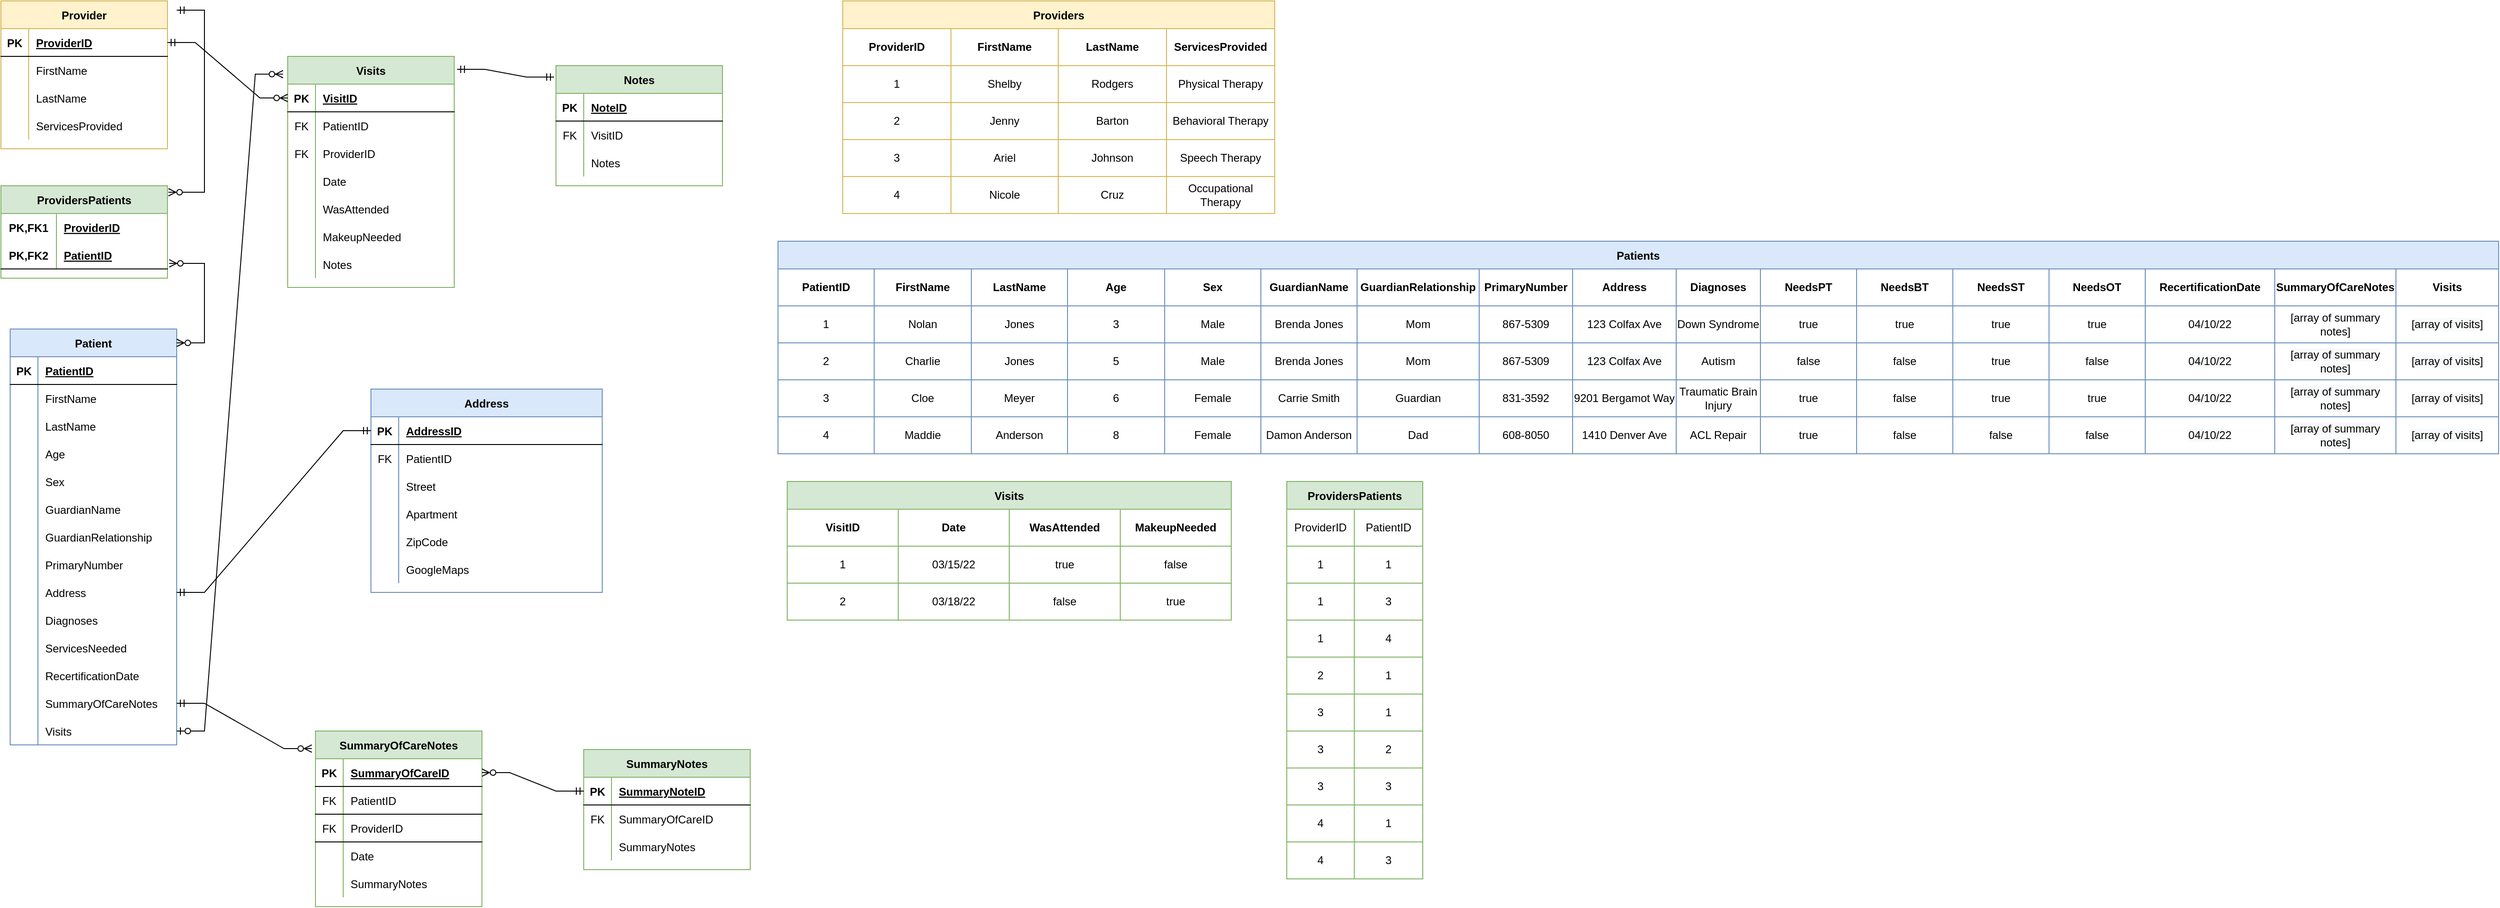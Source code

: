 <mxfile version="17.4.0" type="device"><diagram id="R2lEEEUBdFMjLlhIrx00" name="Page-1"><mxGraphModel dx="2577" dy="1047" grid="1" gridSize="10" guides="1" tooltips="1" connect="1" arrows="1" fold="1" page="1" pageScale="1" pageWidth="850" pageHeight="1100" math="0" shadow="0" extFonts="Permanent Marker^https://fonts.googleapis.com/css?family=Permanent+Marker"><root><mxCell id="0"/><mxCell id="1" parent="0"/><mxCell id="C-vyLk0tnHw3VtMMgP7b-13" value="Address" style="shape=table;startSize=30;container=1;collapsible=1;childLayout=tableLayout;fixedRows=1;rowLines=0;fontStyle=1;align=center;resizeLast=1;fillColor=#dae8fc;strokeColor=#6c8ebf;" parent="1" vertex="1"><mxGeometry x="410" y="440" width="250" height="220" as="geometry"/></mxCell><mxCell id="C-vyLk0tnHw3VtMMgP7b-14" value="" style="shape=partialRectangle;collapsible=0;dropTarget=0;pointerEvents=0;fillColor=none;points=[[0,0.5],[1,0.5]];portConstraint=eastwest;top=0;left=0;right=0;bottom=1;" parent="C-vyLk0tnHw3VtMMgP7b-13" vertex="1"><mxGeometry y="30" width="250" height="30" as="geometry"/></mxCell><mxCell id="C-vyLk0tnHw3VtMMgP7b-15" value="PK" style="shape=partialRectangle;overflow=hidden;connectable=0;fillColor=none;top=0;left=0;bottom=0;right=0;fontStyle=1;" parent="C-vyLk0tnHw3VtMMgP7b-14" vertex="1"><mxGeometry width="30" height="30" as="geometry"><mxRectangle width="30" height="30" as="alternateBounds"/></mxGeometry></mxCell><mxCell id="C-vyLk0tnHw3VtMMgP7b-16" value="AddressID" style="shape=partialRectangle;overflow=hidden;connectable=0;fillColor=none;top=0;left=0;bottom=0;right=0;align=left;spacingLeft=6;fontStyle=5;" parent="C-vyLk0tnHw3VtMMgP7b-14" vertex="1"><mxGeometry x="30" width="220" height="30" as="geometry"><mxRectangle width="220" height="30" as="alternateBounds"/></mxGeometry></mxCell><mxCell id="C-vyLk0tnHw3VtMMgP7b-17" value="" style="shape=partialRectangle;collapsible=0;dropTarget=0;pointerEvents=0;fillColor=none;points=[[0,0.5],[1,0.5]];portConstraint=eastwest;top=0;left=0;right=0;bottom=0;" parent="C-vyLk0tnHw3VtMMgP7b-13" vertex="1"><mxGeometry y="60" width="250" height="30" as="geometry"/></mxCell><mxCell id="C-vyLk0tnHw3VtMMgP7b-18" value="FK" style="shape=partialRectangle;overflow=hidden;connectable=0;fillColor=none;top=0;left=0;bottom=0;right=0;" parent="C-vyLk0tnHw3VtMMgP7b-17" vertex="1"><mxGeometry width="30" height="30" as="geometry"><mxRectangle width="30" height="30" as="alternateBounds"/></mxGeometry></mxCell><mxCell id="C-vyLk0tnHw3VtMMgP7b-19" value="PatientID" style="shape=partialRectangle;overflow=hidden;connectable=0;fillColor=none;top=0;left=0;bottom=0;right=0;align=left;spacingLeft=6;" parent="C-vyLk0tnHw3VtMMgP7b-17" vertex="1"><mxGeometry x="30" width="220" height="30" as="geometry"><mxRectangle width="220" height="30" as="alternateBounds"/></mxGeometry></mxCell><mxCell id="jJPb_cTwCqm5LeyPBD7D-422" value="" style="shape=partialRectangle;collapsible=0;dropTarget=0;pointerEvents=0;fillColor=none;points=[[0,0.5],[1,0.5]];portConstraint=eastwest;top=0;left=0;right=0;bottom=0;" vertex="1" parent="C-vyLk0tnHw3VtMMgP7b-13"><mxGeometry y="90" width="250" height="30" as="geometry"/></mxCell><mxCell id="jJPb_cTwCqm5LeyPBD7D-423" value="" style="shape=partialRectangle;overflow=hidden;connectable=0;fillColor=none;top=0;left=0;bottom=0;right=0;" vertex="1" parent="jJPb_cTwCqm5LeyPBD7D-422"><mxGeometry width="30" height="30" as="geometry"><mxRectangle width="30" height="30" as="alternateBounds"/></mxGeometry></mxCell><mxCell id="jJPb_cTwCqm5LeyPBD7D-424" value="Street" style="shape=partialRectangle;overflow=hidden;connectable=0;fillColor=none;top=0;left=0;bottom=0;right=0;align=left;spacingLeft=6;" vertex="1" parent="jJPb_cTwCqm5LeyPBD7D-422"><mxGeometry x="30" width="220" height="30" as="geometry"><mxRectangle width="220" height="30" as="alternateBounds"/></mxGeometry></mxCell><mxCell id="jJPb_cTwCqm5LeyPBD7D-95" value="" style="shape=partialRectangle;collapsible=0;dropTarget=0;pointerEvents=0;fillColor=none;points=[[0,0.5],[1,0.5]];portConstraint=eastwest;top=0;left=0;right=0;bottom=0;" vertex="1" parent="C-vyLk0tnHw3VtMMgP7b-13"><mxGeometry y="120" width="250" height="30" as="geometry"/></mxCell><mxCell id="jJPb_cTwCqm5LeyPBD7D-96" value="" style="shape=partialRectangle;overflow=hidden;connectable=0;fillColor=none;top=0;left=0;bottom=0;right=0;" vertex="1" parent="jJPb_cTwCqm5LeyPBD7D-95"><mxGeometry width="30" height="30" as="geometry"><mxRectangle width="30" height="30" as="alternateBounds"/></mxGeometry></mxCell><mxCell id="jJPb_cTwCqm5LeyPBD7D-97" value="Apartment" style="shape=partialRectangle;overflow=hidden;connectable=0;fillColor=none;top=0;left=0;bottom=0;right=0;align=left;spacingLeft=6;" vertex="1" parent="jJPb_cTwCqm5LeyPBD7D-95"><mxGeometry x="30" width="220" height="30" as="geometry"><mxRectangle width="220" height="30" as="alternateBounds"/></mxGeometry></mxCell><mxCell id="jJPb_cTwCqm5LeyPBD7D-98" value="" style="shape=partialRectangle;collapsible=0;dropTarget=0;pointerEvents=0;fillColor=none;points=[[0,0.5],[1,0.5]];portConstraint=eastwest;top=0;left=0;right=0;bottom=0;" vertex="1" parent="C-vyLk0tnHw3VtMMgP7b-13"><mxGeometry y="150" width="250" height="30" as="geometry"/></mxCell><mxCell id="jJPb_cTwCqm5LeyPBD7D-99" value="" style="shape=partialRectangle;overflow=hidden;connectable=0;fillColor=none;top=0;left=0;bottom=0;right=0;" vertex="1" parent="jJPb_cTwCqm5LeyPBD7D-98"><mxGeometry width="30" height="30" as="geometry"><mxRectangle width="30" height="30" as="alternateBounds"/></mxGeometry></mxCell><mxCell id="jJPb_cTwCqm5LeyPBD7D-100" value="ZipCode" style="shape=partialRectangle;overflow=hidden;connectable=0;fillColor=none;top=0;left=0;bottom=0;right=0;align=left;spacingLeft=6;" vertex="1" parent="jJPb_cTwCqm5LeyPBD7D-98"><mxGeometry x="30" width="220" height="30" as="geometry"><mxRectangle width="220" height="30" as="alternateBounds"/></mxGeometry></mxCell><mxCell id="C-vyLk0tnHw3VtMMgP7b-20" value="" style="shape=partialRectangle;collapsible=0;dropTarget=0;pointerEvents=0;fillColor=none;points=[[0,0.5],[1,0.5]];portConstraint=eastwest;top=0;left=0;right=0;bottom=0;" parent="C-vyLk0tnHw3VtMMgP7b-13" vertex="1"><mxGeometry y="180" width="250" height="30" as="geometry"/></mxCell><mxCell id="C-vyLk0tnHw3VtMMgP7b-21" value="" style="shape=partialRectangle;overflow=hidden;connectable=0;fillColor=none;top=0;left=0;bottom=0;right=0;" parent="C-vyLk0tnHw3VtMMgP7b-20" vertex="1"><mxGeometry width="30" height="30" as="geometry"><mxRectangle width="30" height="30" as="alternateBounds"/></mxGeometry></mxCell><mxCell id="C-vyLk0tnHw3VtMMgP7b-22" value="GoogleMaps" style="shape=partialRectangle;overflow=hidden;connectable=0;fillColor=none;top=0;left=0;bottom=0;right=0;align=left;spacingLeft=6;" parent="C-vyLk0tnHw3VtMMgP7b-20" vertex="1"><mxGeometry x="30" width="220" height="30" as="geometry"><mxRectangle width="220" height="30" as="alternateBounds"/></mxGeometry></mxCell><mxCell id="jJPb_cTwCqm5LeyPBD7D-5" value="Patient" style="shape=table;startSize=30;container=1;collapsible=1;childLayout=tableLayout;fixedRows=1;rowLines=0;fontStyle=1;align=center;resizeLast=1;fillColor=#dae8fc;strokeColor=#6c8ebf;" vertex="1" parent="1"><mxGeometry x="20" y="375" width="180" height="450" as="geometry"/></mxCell><mxCell id="jJPb_cTwCqm5LeyPBD7D-6" value="" style="shape=tableRow;horizontal=0;startSize=0;swimlaneHead=0;swimlaneBody=0;fillColor=none;collapsible=0;dropTarget=0;points=[[0,0.5],[1,0.5]];portConstraint=eastwest;top=0;left=0;right=0;bottom=1;" vertex="1" parent="jJPb_cTwCqm5LeyPBD7D-5"><mxGeometry y="30" width="180" height="30" as="geometry"/></mxCell><mxCell id="jJPb_cTwCqm5LeyPBD7D-7" value="PK" style="shape=partialRectangle;connectable=0;fillColor=none;top=0;left=0;bottom=0;right=0;fontStyle=1;overflow=hidden;" vertex="1" parent="jJPb_cTwCqm5LeyPBD7D-6"><mxGeometry width="30" height="30" as="geometry"><mxRectangle width="30" height="30" as="alternateBounds"/></mxGeometry></mxCell><mxCell id="jJPb_cTwCqm5LeyPBD7D-8" value="PatientID" style="shape=partialRectangle;connectable=0;fillColor=none;top=0;left=0;bottom=0;right=0;align=left;spacingLeft=6;fontStyle=5;overflow=hidden;" vertex="1" parent="jJPb_cTwCqm5LeyPBD7D-6"><mxGeometry x="30" width="150" height="30" as="geometry"><mxRectangle width="150" height="30" as="alternateBounds"/></mxGeometry></mxCell><mxCell id="jJPb_cTwCqm5LeyPBD7D-9" value="" style="shape=tableRow;horizontal=0;startSize=0;swimlaneHead=0;swimlaneBody=0;fillColor=none;collapsible=0;dropTarget=0;points=[[0,0.5],[1,0.5]];portConstraint=eastwest;top=0;left=0;right=0;bottom=0;" vertex="1" parent="jJPb_cTwCqm5LeyPBD7D-5"><mxGeometry y="60" width="180" height="30" as="geometry"/></mxCell><mxCell id="jJPb_cTwCqm5LeyPBD7D-10" value="" style="shape=partialRectangle;connectable=0;fillColor=none;top=0;left=0;bottom=0;right=0;editable=1;overflow=hidden;" vertex="1" parent="jJPb_cTwCqm5LeyPBD7D-9"><mxGeometry width="30" height="30" as="geometry"><mxRectangle width="30" height="30" as="alternateBounds"/></mxGeometry></mxCell><mxCell id="jJPb_cTwCqm5LeyPBD7D-11" value="FirstName" style="shape=partialRectangle;connectable=0;fillColor=none;top=0;left=0;bottom=0;right=0;align=left;spacingLeft=6;overflow=hidden;" vertex="1" parent="jJPb_cTwCqm5LeyPBD7D-9"><mxGeometry x="30" width="150" height="30" as="geometry"><mxRectangle width="150" height="30" as="alternateBounds"/></mxGeometry></mxCell><mxCell id="jJPb_cTwCqm5LeyPBD7D-12" value="" style="shape=tableRow;horizontal=0;startSize=0;swimlaneHead=0;swimlaneBody=0;fillColor=none;collapsible=0;dropTarget=0;points=[[0,0.5],[1,0.5]];portConstraint=eastwest;top=0;left=0;right=0;bottom=0;" vertex="1" parent="jJPb_cTwCqm5LeyPBD7D-5"><mxGeometry y="90" width="180" height="30" as="geometry"/></mxCell><mxCell id="jJPb_cTwCqm5LeyPBD7D-13" value="" style="shape=partialRectangle;connectable=0;fillColor=none;top=0;left=0;bottom=0;right=0;editable=1;overflow=hidden;" vertex="1" parent="jJPb_cTwCqm5LeyPBD7D-12"><mxGeometry width="30" height="30" as="geometry"><mxRectangle width="30" height="30" as="alternateBounds"/></mxGeometry></mxCell><mxCell id="jJPb_cTwCqm5LeyPBD7D-14" value="LastName" style="shape=partialRectangle;connectable=0;fillColor=none;top=0;left=0;bottom=0;right=0;align=left;spacingLeft=6;overflow=hidden;" vertex="1" parent="jJPb_cTwCqm5LeyPBD7D-12"><mxGeometry x="30" width="150" height="30" as="geometry"><mxRectangle width="150" height="30" as="alternateBounds"/></mxGeometry></mxCell><mxCell id="jJPb_cTwCqm5LeyPBD7D-15" value="" style="shape=tableRow;horizontal=0;startSize=0;swimlaneHead=0;swimlaneBody=0;fillColor=none;collapsible=0;dropTarget=0;points=[[0,0.5],[1,0.5]];portConstraint=eastwest;top=0;left=0;right=0;bottom=0;" vertex="1" parent="jJPb_cTwCqm5LeyPBD7D-5"><mxGeometry y="120" width="180" height="30" as="geometry"/></mxCell><mxCell id="jJPb_cTwCqm5LeyPBD7D-16" value="" style="shape=partialRectangle;connectable=0;fillColor=none;top=0;left=0;bottom=0;right=0;editable=1;overflow=hidden;" vertex="1" parent="jJPb_cTwCqm5LeyPBD7D-15"><mxGeometry width="30" height="30" as="geometry"><mxRectangle width="30" height="30" as="alternateBounds"/></mxGeometry></mxCell><mxCell id="jJPb_cTwCqm5LeyPBD7D-17" value="Age" style="shape=partialRectangle;connectable=0;fillColor=none;top=0;left=0;bottom=0;right=0;align=left;spacingLeft=6;overflow=hidden;" vertex="1" parent="jJPb_cTwCqm5LeyPBD7D-15"><mxGeometry x="30" width="150" height="30" as="geometry"><mxRectangle width="150" height="30" as="alternateBounds"/></mxGeometry></mxCell><mxCell id="jJPb_cTwCqm5LeyPBD7D-258" value="" style="shape=tableRow;horizontal=0;startSize=0;swimlaneHead=0;swimlaneBody=0;fillColor=none;collapsible=0;dropTarget=0;points=[[0,0.5],[1,0.5]];portConstraint=eastwest;top=0;left=0;right=0;bottom=0;" vertex="1" parent="jJPb_cTwCqm5LeyPBD7D-5"><mxGeometry y="150" width="180" height="30" as="geometry"/></mxCell><mxCell id="jJPb_cTwCqm5LeyPBD7D-259" value="" style="shape=partialRectangle;connectable=0;fillColor=none;top=0;left=0;bottom=0;right=0;editable=1;overflow=hidden;" vertex="1" parent="jJPb_cTwCqm5LeyPBD7D-258"><mxGeometry width="30" height="30" as="geometry"><mxRectangle width="30" height="30" as="alternateBounds"/></mxGeometry></mxCell><mxCell id="jJPb_cTwCqm5LeyPBD7D-260" value="Sex" style="shape=partialRectangle;connectable=0;fillColor=none;top=0;left=0;bottom=0;right=0;align=left;spacingLeft=6;overflow=hidden;" vertex="1" parent="jJPb_cTwCqm5LeyPBD7D-258"><mxGeometry x="30" width="150" height="30" as="geometry"><mxRectangle width="150" height="30" as="alternateBounds"/></mxGeometry></mxCell><mxCell id="jJPb_cTwCqm5LeyPBD7D-34" value="" style="shape=tableRow;horizontal=0;startSize=0;swimlaneHead=0;swimlaneBody=0;fillColor=none;collapsible=0;dropTarget=0;points=[[0,0.5],[1,0.5]];portConstraint=eastwest;top=0;left=0;right=0;bottom=0;" vertex="1" parent="jJPb_cTwCqm5LeyPBD7D-5"><mxGeometry y="180" width="180" height="30" as="geometry"/></mxCell><mxCell id="jJPb_cTwCqm5LeyPBD7D-35" value="" style="shape=partialRectangle;connectable=0;fillColor=none;top=0;left=0;bottom=0;right=0;editable=1;overflow=hidden;" vertex="1" parent="jJPb_cTwCqm5LeyPBD7D-34"><mxGeometry width="30" height="30" as="geometry"><mxRectangle width="30" height="30" as="alternateBounds"/></mxGeometry></mxCell><mxCell id="jJPb_cTwCqm5LeyPBD7D-36" value="GuardianName" style="shape=partialRectangle;connectable=0;fillColor=none;top=0;left=0;bottom=0;right=0;align=left;spacingLeft=6;overflow=hidden;" vertex="1" parent="jJPb_cTwCqm5LeyPBD7D-34"><mxGeometry x="30" width="150" height="30" as="geometry"><mxRectangle width="150" height="30" as="alternateBounds"/></mxGeometry></mxCell><mxCell id="jJPb_cTwCqm5LeyPBD7D-37" value="" style="shape=tableRow;horizontal=0;startSize=0;swimlaneHead=0;swimlaneBody=0;fillColor=none;collapsible=0;dropTarget=0;points=[[0,0.5],[1,0.5]];portConstraint=eastwest;top=0;left=0;right=0;bottom=0;" vertex="1" parent="jJPb_cTwCqm5LeyPBD7D-5"><mxGeometry y="210" width="180" height="30" as="geometry"/></mxCell><mxCell id="jJPb_cTwCqm5LeyPBD7D-38" value="" style="shape=partialRectangle;connectable=0;fillColor=none;top=0;left=0;bottom=0;right=0;editable=1;overflow=hidden;" vertex="1" parent="jJPb_cTwCqm5LeyPBD7D-37"><mxGeometry width="30" height="30" as="geometry"><mxRectangle width="30" height="30" as="alternateBounds"/></mxGeometry></mxCell><mxCell id="jJPb_cTwCqm5LeyPBD7D-39" value="GuardianRelationship" style="shape=partialRectangle;connectable=0;fillColor=none;top=0;left=0;bottom=0;right=0;align=left;spacingLeft=6;overflow=hidden;" vertex="1" parent="jJPb_cTwCqm5LeyPBD7D-37"><mxGeometry x="30" width="150" height="30" as="geometry"><mxRectangle width="150" height="30" as="alternateBounds"/></mxGeometry></mxCell><mxCell id="jJPb_cTwCqm5LeyPBD7D-40" value="" style="shape=tableRow;horizontal=0;startSize=0;swimlaneHead=0;swimlaneBody=0;fillColor=none;collapsible=0;dropTarget=0;points=[[0,0.5],[1,0.5]];portConstraint=eastwest;top=0;left=0;right=0;bottom=0;" vertex="1" parent="jJPb_cTwCqm5LeyPBD7D-5"><mxGeometry y="240" width="180" height="30" as="geometry"/></mxCell><mxCell id="jJPb_cTwCqm5LeyPBD7D-41" value="" style="shape=partialRectangle;connectable=0;fillColor=none;top=0;left=0;bottom=0;right=0;editable=1;overflow=hidden;" vertex="1" parent="jJPb_cTwCqm5LeyPBD7D-40"><mxGeometry width="30" height="30" as="geometry"><mxRectangle width="30" height="30" as="alternateBounds"/></mxGeometry></mxCell><mxCell id="jJPb_cTwCqm5LeyPBD7D-42" value="PrimaryNumber" style="shape=partialRectangle;connectable=0;fillColor=none;top=0;left=0;bottom=0;right=0;align=left;spacingLeft=6;overflow=hidden;" vertex="1" parent="jJPb_cTwCqm5LeyPBD7D-40"><mxGeometry x="30" width="150" height="30" as="geometry"><mxRectangle width="150" height="30" as="alternateBounds"/></mxGeometry></mxCell><mxCell id="jJPb_cTwCqm5LeyPBD7D-43" value="" style="shape=tableRow;horizontal=0;startSize=0;swimlaneHead=0;swimlaneBody=0;fillColor=none;collapsible=0;dropTarget=0;points=[[0,0.5],[1,0.5]];portConstraint=eastwest;top=0;left=0;right=0;bottom=0;" vertex="1" parent="jJPb_cTwCqm5LeyPBD7D-5"><mxGeometry y="270" width="180" height="30" as="geometry"/></mxCell><mxCell id="jJPb_cTwCqm5LeyPBD7D-44" value="" style="shape=partialRectangle;connectable=0;fillColor=none;top=0;left=0;bottom=0;right=0;editable=1;overflow=hidden;" vertex="1" parent="jJPb_cTwCqm5LeyPBD7D-43"><mxGeometry width="30" height="30" as="geometry"><mxRectangle width="30" height="30" as="alternateBounds"/></mxGeometry></mxCell><mxCell id="jJPb_cTwCqm5LeyPBD7D-45" value="Address" style="shape=partialRectangle;connectable=0;fillColor=none;top=0;left=0;bottom=0;right=0;align=left;spacingLeft=6;overflow=hidden;" vertex="1" parent="jJPb_cTwCqm5LeyPBD7D-43"><mxGeometry x="30" width="150" height="30" as="geometry"><mxRectangle width="150" height="30" as="alternateBounds"/></mxGeometry></mxCell><mxCell id="jJPb_cTwCqm5LeyPBD7D-55" value="" style="shape=tableRow;horizontal=0;startSize=0;swimlaneHead=0;swimlaneBody=0;fillColor=none;collapsible=0;dropTarget=0;points=[[0,0.5],[1,0.5]];portConstraint=eastwest;top=0;left=0;right=0;bottom=0;" vertex="1" parent="jJPb_cTwCqm5LeyPBD7D-5"><mxGeometry y="300" width="180" height="30" as="geometry"/></mxCell><mxCell id="jJPb_cTwCqm5LeyPBD7D-56" value="" style="shape=partialRectangle;connectable=0;fillColor=none;top=0;left=0;bottom=0;right=0;editable=1;overflow=hidden;" vertex="1" parent="jJPb_cTwCqm5LeyPBD7D-55"><mxGeometry width="30" height="30" as="geometry"><mxRectangle width="30" height="30" as="alternateBounds"/></mxGeometry></mxCell><mxCell id="jJPb_cTwCqm5LeyPBD7D-57" value="Diagnoses" style="shape=partialRectangle;connectable=0;fillColor=none;top=0;left=0;bottom=0;right=0;align=left;spacingLeft=6;overflow=hidden;" vertex="1" parent="jJPb_cTwCqm5LeyPBD7D-55"><mxGeometry x="30" width="150" height="30" as="geometry"><mxRectangle width="150" height="30" as="alternateBounds"/></mxGeometry></mxCell><mxCell id="jJPb_cTwCqm5LeyPBD7D-217" value="" style="shape=tableRow;horizontal=0;startSize=0;swimlaneHead=0;swimlaneBody=0;fillColor=none;collapsible=0;dropTarget=0;points=[[0,0.5],[1,0.5]];portConstraint=eastwest;top=0;left=0;right=0;bottom=0;" vertex="1" parent="jJPb_cTwCqm5LeyPBD7D-5"><mxGeometry y="330" width="180" height="30" as="geometry"/></mxCell><mxCell id="jJPb_cTwCqm5LeyPBD7D-218" value="" style="shape=partialRectangle;connectable=0;fillColor=none;top=0;left=0;bottom=0;right=0;editable=1;overflow=hidden;" vertex="1" parent="jJPb_cTwCqm5LeyPBD7D-217"><mxGeometry width="30" height="30" as="geometry"><mxRectangle width="30" height="30" as="alternateBounds"/></mxGeometry></mxCell><mxCell id="jJPb_cTwCqm5LeyPBD7D-219" value="ServicesNeeded" style="shape=partialRectangle;connectable=0;fillColor=none;top=0;left=0;bottom=0;right=0;align=left;spacingLeft=6;overflow=hidden;" vertex="1" parent="jJPb_cTwCqm5LeyPBD7D-217"><mxGeometry x="30" width="150" height="30" as="geometry"><mxRectangle width="150" height="30" as="alternateBounds"/></mxGeometry></mxCell><mxCell id="jJPb_cTwCqm5LeyPBD7D-261" value="" style="shape=tableRow;horizontal=0;startSize=0;swimlaneHead=0;swimlaneBody=0;fillColor=none;collapsible=0;dropTarget=0;points=[[0,0.5],[1,0.5]];portConstraint=eastwest;top=0;left=0;right=0;bottom=0;" vertex="1" parent="jJPb_cTwCqm5LeyPBD7D-5"><mxGeometry y="360" width="180" height="30" as="geometry"/></mxCell><mxCell id="jJPb_cTwCqm5LeyPBD7D-262" value="" style="shape=partialRectangle;connectable=0;fillColor=none;top=0;left=0;bottom=0;right=0;editable=1;overflow=hidden;" vertex="1" parent="jJPb_cTwCqm5LeyPBD7D-261"><mxGeometry width="30" height="30" as="geometry"><mxRectangle width="30" height="30" as="alternateBounds"/></mxGeometry></mxCell><mxCell id="jJPb_cTwCqm5LeyPBD7D-263" value="RecertificationDate" style="shape=partialRectangle;connectable=0;fillColor=none;top=0;left=0;bottom=0;right=0;align=left;spacingLeft=6;overflow=hidden;" vertex="1" parent="jJPb_cTwCqm5LeyPBD7D-261"><mxGeometry x="30" width="150" height="30" as="geometry"><mxRectangle width="150" height="30" as="alternateBounds"/></mxGeometry></mxCell><mxCell id="jJPb_cTwCqm5LeyPBD7D-264" value="" style="shape=tableRow;horizontal=0;startSize=0;swimlaneHead=0;swimlaneBody=0;fillColor=none;collapsible=0;dropTarget=0;points=[[0,0.5],[1,0.5]];portConstraint=eastwest;top=0;left=0;right=0;bottom=0;" vertex="1" parent="jJPb_cTwCqm5LeyPBD7D-5"><mxGeometry y="390" width="180" height="30" as="geometry"/></mxCell><mxCell id="jJPb_cTwCqm5LeyPBD7D-265" value="" style="shape=partialRectangle;connectable=0;fillColor=none;top=0;left=0;bottom=0;right=0;editable=1;overflow=hidden;" vertex="1" parent="jJPb_cTwCqm5LeyPBD7D-264"><mxGeometry width="30" height="30" as="geometry"><mxRectangle width="30" height="30" as="alternateBounds"/></mxGeometry></mxCell><mxCell id="jJPb_cTwCqm5LeyPBD7D-266" value="SummaryOfCareNotes" style="shape=partialRectangle;connectable=0;fillColor=none;top=0;left=0;bottom=0;right=0;align=left;spacingLeft=6;overflow=hidden;" vertex="1" parent="jJPb_cTwCqm5LeyPBD7D-264"><mxGeometry x="30" width="150" height="30" as="geometry"><mxRectangle width="150" height="30" as="alternateBounds"/></mxGeometry></mxCell><mxCell id="jJPb_cTwCqm5LeyPBD7D-267" value="" style="shape=tableRow;horizontal=0;startSize=0;swimlaneHead=0;swimlaneBody=0;fillColor=none;collapsible=0;dropTarget=0;points=[[0,0.5],[1,0.5]];portConstraint=eastwest;top=0;left=0;right=0;bottom=0;" vertex="1" parent="jJPb_cTwCqm5LeyPBD7D-5"><mxGeometry y="420" width="180" height="30" as="geometry"/></mxCell><mxCell id="jJPb_cTwCqm5LeyPBD7D-268" value="" style="shape=partialRectangle;connectable=0;fillColor=none;top=0;left=0;bottom=0;right=0;editable=1;overflow=hidden;" vertex="1" parent="jJPb_cTwCqm5LeyPBD7D-267"><mxGeometry width="30" height="30" as="geometry"><mxRectangle width="30" height="30" as="alternateBounds"/></mxGeometry></mxCell><mxCell id="jJPb_cTwCqm5LeyPBD7D-269" value="Visits" style="shape=partialRectangle;connectable=0;fillColor=none;top=0;left=0;bottom=0;right=0;align=left;spacingLeft=6;overflow=hidden;" vertex="1" parent="jJPb_cTwCqm5LeyPBD7D-267"><mxGeometry x="30" width="150" height="30" as="geometry"><mxRectangle width="150" height="30" as="alternateBounds"/></mxGeometry></mxCell><mxCell id="jJPb_cTwCqm5LeyPBD7D-18" value="Provider" style="shape=table;startSize=30;container=1;collapsible=1;childLayout=tableLayout;fixedRows=1;rowLines=0;fontStyle=1;align=center;resizeLast=1;fillColor=#fff2cc;strokeColor=#d6b656;" vertex="1" parent="1"><mxGeometry x="10" y="20" width="180" height="160" as="geometry"/></mxCell><mxCell id="jJPb_cTwCqm5LeyPBD7D-19" value="" style="shape=tableRow;horizontal=0;startSize=0;swimlaneHead=0;swimlaneBody=0;fillColor=none;collapsible=0;dropTarget=0;points=[[0,0.5],[1,0.5]];portConstraint=eastwest;top=0;left=0;right=0;bottom=1;" vertex="1" parent="jJPb_cTwCqm5LeyPBD7D-18"><mxGeometry y="30" width="180" height="30" as="geometry"/></mxCell><mxCell id="jJPb_cTwCqm5LeyPBD7D-20" value="PK" style="shape=partialRectangle;connectable=0;fillColor=none;top=0;left=0;bottom=0;right=0;fontStyle=1;overflow=hidden;" vertex="1" parent="jJPb_cTwCqm5LeyPBD7D-19"><mxGeometry width="30" height="30" as="geometry"><mxRectangle width="30" height="30" as="alternateBounds"/></mxGeometry></mxCell><mxCell id="jJPb_cTwCqm5LeyPBD7D-21" value="ProviderID" style="shape=partialRectangle;connectable=0;fillColor=none;top=0;left=0;bottom=0;right=0;align=left;spacingLeft=6;fontStyle=5;overflow=hidden;" vertex="1" parent="jJPb_cTwCqm5LeyPBD7D-19"><mxGeometry x="30" width="150" height="30" as="geometry"><mxRectangle width="150" height="30" as="alternateBounds"/></mxGeometry></mxCell><mxCell id="jJPb_cTwCqm5LeyPBD7D-22" value="" style="shape=tableRow;horizontal=0;startSize=0;swimlaneHead=0;swimlaneBody=0;fillColor=none;collapsible=0;dropTarget=0;points=[[0,0.5],[1,0.5]];portConstraint=eastwest;top=0;left=0;right=0;bottom=0;" vertex="1" parent="jJPb_cTwCqm5LeyPBD7D-18"><mxGeometry y="60" width="180" height="30" as="geometry"/></mxCell><mxCell id="jJPb_cTwCqm5LeyPBD7D-23" value="" style="shape=partialRectangle;connectable=0;fillColor=none;top=0;left=0;bottom=0;right=0;editable=1;overflow=hidden;" vertex="1" parent="jJPb_cTwCqm5LeyPBD7D-22"><mxGeometry width="30" height="30" as="geometry"><mxRectangle width="30" height="30" as="alternateBounds"/></mxGeometry></mxCell><mxCell id="jJPb_cTwCqm5LeyPBD7D-24" value="FirstName" style="shape=partialRectangle;connectable=0;fillColor=none;top=0;left=0;bottom=0;right=0;align=left;spacingLeft=6;overflow=hidden;" vertex="1" parent="jJPb_cTwCqm5LeyPBD7D-22"><mxGeometry x="30" width="150" height="30" as="geometry"><mxRectangle width="150" height="30" as="alternateBounds"/></mxGeometry></mxCell><mxCell id="jJPb_cTwCqm5LeyPBD7D-25" value="" style="shape=tableRow;horizontal=0;startSize=0;swimlaneHead=0;swimlaneBody=0;fillColor=none;collapsible=0;dropTarget=0;points=[[0,0.5],[1,0.5]];portConstraint=eastwest;top=0;left=0;right=0;bottom=0;" vertex="1" parent="jJPb_cTwCqm5LeyPBD7D-18"><mxGeometry y="90" width="180" height="30" as="geometry"/></mxCell><mxCell id="jJPb_cTwCqm5LeyPBD7D-26" value="" style="shape=partialRectangle;connectable=0;fillColor=none;top=0;left=0;bottom=0;right=0;editable=1;overflow=hidden;" vertex="1" parent="jJPb_cTwCqm5LeyPBD7D-25"><mxGeometry width="30" height="30" as="geometry"><mxRectangle width="30" height="30" as="alternateBounds"/></mxGeometry></mxCell><mxCell id="jJPb_cTwCqm5LeyPBD7D-27" value="LastName" style="shape=partialRectangle;connectable=0;fillColor=none;top=0;left=0;bottom=0;right=0;align=left;spacingLeft=6;overflow=hidden;" vertex="1" parent="jJPb_cTwCqm5LeyPBD7D-25"><mxGeometry x="30" width="150" height="30" as="geometry"><mxRectangle width="150" height="30" as="alternateBounds"/></mxGeometry></mxCell><mxCell id="jJPb_cTwCqm5LeyPBD7D-28" value="" style="shape=tableRow;horizontal=0;startSize=0;swimlaneHead=0;swimlaneBody=0;fillColor=none;collapsible=0;dropTarget=0;points=[[0,0.5],[1,0.5]];portConstraint=eastwest;top=0;left=0;right=0;bottom=0;" vertex="1" parent="jJPb_cTwCqm5LeyPBD7D-18"><mxGeometry y="120" width="180" height="30" as="geometry"/></mxCell><mxCell id="jJPb_cTwCqm5LeyPBD7D-29" value="" style="shape=partialRectangle;connectable=0;fillColor=none;top=0;left=0;bottom=0;right=0;editable=1;overflow=hidden;" vertex="1" parent="jJPb_cTwCqm5LeyPBD7D-28"><mxGeometry width="30" height="30" as="geometry"><mxRectangle width="30" height="30" as="alternateBounds"/></mxGeometry></mxCell><mxCell id="jJPb_cTwCqm5LeyPBD7D-30" value="ServicesProvided" style="shape=partialRectangle;connectable=0;fillColor=none;top=0;left=0;bottom=0;right=0;align=left;spacingLeft=6;overflow=hidden;" vertex="1" parent="jJPb_cTwCqm5LeyPBD7D-28"><mxGeometry x="30" width="150" height="30" as="geometry"><mxRectangle width="150" height="30" as="alternateBounds"/></mxGeometry></mxCell><mxCell id="jJPb_cTwCqm5LeyPBD7D-138" value="ProvidersPatients" style="shape=table;startSize=30;container=1;collapsible=1;childLayout=tableLayout;fixedRows=1;rowLines=0;fontStyle=1;align=center;resizeLast=1;fillColor=#d5e8d4;strokeColor=#82b366;" vertex="1" parent="1"><mxGeometry x="10" y="220" width="180" height="100" as="geometry"/></mxCell><mxCell id="jJPb_cTwCqm5LeyPBD7D-139" value="" style="shape=tableRow;horizontal=0;startSize=0;swimlaneHead=0;swimlaneBody=0;fillColor=none;collapsible=0;dropTarget=0;points=[[0,0.5],[1,0.5]];portConstraint=eastwest;top=0;left=0;right=0;bottom=0;" vertex="1" parent="jJPb_cTwCqm5LeyPBD7D-138"><mxGeometry y="30" width="180" height="30" as="geometry"/></mxCell><mxCell id="jJPb_cTwCqm5LeyPBD7D-140" value="PK,FK1" style="shape=partialRectangle;connectable=0;fillColor=none;top=0;left=0;bottom=0;right=0;fontStyle=1;overflow=hidden;" vertex="1" parent="jJPb_cTwCqm5LeyPBD7D-139"><mxGeometry width="60" height="30" as="geometry"><mxRectangle width="60" height="30" as="alternateBounds"/></mxGeometry></mxCell><mxCell id="jJPb_cTwCqm5LeyPBD7D-141" value="ProviderID" style="shape=partialRectangle;connectable=0;fillColor=none;top=0;left=0;bottom=0;right=0;align=left;spacingLeft=6;fontStyle=5;overflow=hidden;" vertex="1" parent="jJPb_cTwCqm5LeyPBD7D-139"><mxGeometry x="60" width="120" height="30" as="geometry"><mxRectangle width="120" height="30" as="alternateBounds"/></mxGeometry></mxCell><mxCell id="jJPb_cTwCqm5LeyPBD7D-142" value="" style="shape=tableRow;horizontal=0;startSize=0;swimlaneHead=0;swimlaneBody=0;fillColor=none;collapsible=0;dropTarget=0;points=[[0,0.5],[1,0.5]];portConstraint=eastwest;top=0;left=0;right=0;bottom=1;" vertex="1" parent="jJPb_cTwCqm5LeyPBD7D-138"><mxGeometry y="60" width="180" height="30" as="geometry"/></mxCell><mxCell id="jJPb_cTwCqm5LeyPBD7D-143" value="PK,FK2" style="shape=partialRectangle;connectable=0;fillColor=none;top=0;left=0;bottom=0;right=0;fontStyle=1;overflow=hidden;" vertex="1" parent="jJPb_cTwCqm5LeyPBD7D-142"><mxGeometry width="60" height="30" as="geometry"><mxRectangle width="60" height="30" as="alternateBounds"/></mxGeometry></mxCell><mxCell id="jJPb_cTwCqm5LeyPBD7D-144" value="PatientID" style="shape=partialRectangle;connectable=0;fillColor=none;top=0;left=0;bottom=0;right=0;align=left;spacingLeft=6;fontStyle=5;overflow=hidden;" vertex="1" parent="jJPb_cTwCqm5LeyPBD7D-142"><mxGeometry x="60" width="120" height="30" as="geometry"><mxRectangle width="120" height="30" as="alternateBounds"/></mxGeometry></mxCell><mxCell id="jJPb_cTwCqm5LeyPBD7D-151" value="Providers" style="shape=table;startSize=30;container=1;collapsible=0;childLayout=tableLayout;fontStyle=1;align=center;fillColor=#fff2cc;strokeColor=#d6b656;" vertex="1" parent="1"><mxGeometry x="920" y="20" width="467" height="230" as="geometry"/></mxCell><mxCell id="jJPb_cTwCqm5LeyPBD7D-152" value="" style="shape=tableRow;horizontal=0;startSize=0;swimlaneHead=0;swimlaneBody=0;top=0;left=0;bottom=0;right=0;collapsible=0;dropTarget=0;fillColor=none;points=[[0,0.5],[1,0.5]];portConstraint=eastwest;" vertex="1" parent="jJPb_cTwCqm5LeyPBD7D-151"><mxGeometry y="30" width="467" height="40" as="geometry"/></mxCell><mxCell id="jJPb_cTwCqm5LeyPBD7D-153" value="&lt;b&gt;ProviderID&lt;/b&gt;" style="shape=partialRectangle;html=1;whiteSpace=wrap;connectable=0;fillColor=none;top=0;left=0;bottom=0;right=0;overflow=hidden;" vertex="1" parent="jJPb_cTwCqm5LeyPBD7D-152"><mxGeometry width="117" height="40" as="geometry"><mxRectangle width="117" height="40" as="alternateBounds"/></mxGeometry></mxCell><mxCell id="jJPb_cTwCqm5LeyPBD7D-154" value="&lt;b&gt;FirstName&lt;/b&gt;" style="shape=partialRectangle;html=1;whiteSpace=wrap;connectable=0;fillColor=none;top=0;left=0;bottom=0;right=0;overflow=hidden;" vertex="1" parent="jJPb_cTwCqm5LeyPBD7D-152"><mxGeometry x="117" width="116" height="40" as="geometry"><mxRectangle width="116" height="40" as="alternateBounds"/></mxGeometry></mxCell><mxCell id="jJPb_cTwCqm5LeyPBD7D-155" value="&lt;b&gt;LastName&lt;/b&gt;" style="shape=partialRectangle;html=1;whiteSpace=wrap;connectable=0;fillColor=none;top=0;left=0;bottom=0;right=0;overflow=hidden;" vertex="1" parent="jJPb_cTwCqm5LeyPBD7D-152"><mxGeometry x="233" width="117" height="40" as="geometry"><mxRectangle width="117" height="40" as="alternateBounds"/></mxGeometry></mxCell><mxCell id="jJPb_cTwCqm5LeyPBD7D-212" value="&lt;b&gt;ServicesProvided&lt;/b&gt;" style="shape=partialRectangle;html=1;whiteSpace=wrap;connectable=0;fillColor=none;top=0;left=0;bottom=0;right=0;overflow=hidden;" vertex="1" parent="jJPb_cTwCqm5LeyPBD7D-152"><mxGeometry x="350" width="117" height="40" as="geometry"><mxRectangle width="117" height="40" as="alternateBounds"/></mxGeometry></mxCell><mxCell id="jJPb_cTwCqm5LeyPBD7D-156" value="" style="shape=tableRow;horizontal=0;startSize=0;swimlaneHead=0;swimlaneBody=0;top=0;left=0;bottom=0;right=0;collapsible=0;dropTarget=0;fillColor=none;points=[[0,0.5],[1,0.5]];portConstraint=eastwest;" vertex="1" parent="jJPb_cTwCqm5LeyPBD7D-151"><mxGeometry y="70" width="467" height="40" as="geometry"/></mxCell><mxCell id="jJPb_cTwCqm5LeyPBD7D-157" value="1" style="shape=partialRectangle;html=1;whiteSpace=wrap;connectable=0;fillColor=none;top=0;left=0;bottom=0;right=0;overflow=hidden;" vertex="1" parent="jJPb_cTwCqm5LeyPBD7D-156"><mxGeometry width="117" height="40" as="geometry"><mxRectangle width="117" height="40" as="alternateBounds"/></mxGeometry></mxCell><mxCell id="jJPb_cTwCqm5LeyPBD7D-158" value="Shelby" style="shape=partialRectangle;html=1;whiteSpace=wrap;connectable=0;fillColor=none;top=0;left=0;bottom=0;right=0;overflow=hidden;" vertex="1" parent="jJPb_cTwCqm5LeyPBD7D-156"><mxGeometry x="117" width="116" height="40" as="geometry"><mxRectangle width="116" height="40" as="alternateBounds"/></mxGeometry></mxCell><mxCell id="jJPb_cTwCqm5LeyPBD7D-159" value="Rodgers" style="shape=partialRectangle;html=1;whiteSpace=wrap;connectable=0;fillColor=none;top=0;left=0;bottom=0;right=0;overflow=hidden;" vertex="1" parent="jJPb_cTwCqm5LeyPBD7D-156"><mxGeometry x="233" width="117" height="40" as="geometry"><mxRectangle width="117" height="40" as="alternateBounds"/></mxGeometry></mxCell><mxCell id="jJPb_cTwCqm5LeyPBD7D-213" value="Physical Therapy" style="shape=partialRectangle;html=1;whiteSpace=wrap;connectable=0;fillColor=none;top=0;left=0;bottom=0;right=0;overflow=hidden;" vertex="1" parent="jJPb_cTwCqm5LeyPBD7D-156"><mxGeometry x="350" width="117" height="40" as="geometry"><mxRectangle width="117" height="40" as="alternateBounds"/></mxGeometry></mxCell><mxCell id="jJPb_cTwCqm5LeyPBD7D-160" value="" style="shape=tableRow;horizontal=0;startSize=0;swimlaneHead=0;swimlaneBody=0;top=0;left=0;bottom=0;right=0;collapsible=0;dropTarget=0;fillColor=none;points=[[0,0.5],[1,0.5]];portConstraint=eastwest;" vertex="1" parent="jJPb_cTwCqm5LeyPBD7D-151"><mxGeometry y="110" width="467" height="40" as="geometry"/></mxCell><mxCell id="jJPb_cTwCqm5LeyPBD7D-161" value="2" style="shape=partialRectangle;html=1;whiteSpace=wrap;connectable=0;fillColor=none;top=0;left=0;bottom=0;right=0;overflow=hidden;" vertex="1" parent="jJPb_cTwCqm5LeyPBD7D-160"><mxGeometry width="117" height="40" as="geometry"><mxRectangle width="117" height="40" as="alternateBounds"/></mxGeometry></mxCell><mxCell id="jJPb_cTwCqm5LeyPBD7D-162" value="Jenny" style="shape=partialRectangle;html=1;whiteSpace=wrap;connectable=0;fillColor=none;top=0;left=0;bottom=0;right=0;overflow=hidden;" vertex="1" parent="jJPb_cTwCqm5LeyPBD7D-160"><mxGeometry x="117" width="116" height="40" as="geometry"><mxRectangle width="116" height="40" as="alternateBounds"/></mxGeometry></mxCell><mxCell id="jJPb_cTwCqm5LeyPBD7D-163" value="Barton" style="shape=partialRectangle;html=1;whiteSpace=wrap;connectable=0;fillColor=none;top=0;left=0;bottom=0;right=0;overflow=hidden;" vertex="1" parent="jJPb_cTwCqm5LeyPBD7D-160"><mxGeometry x="233" width="117" height="40" as="geometry"><mxRectangle width="117" height="40" as="alternateBounds"/></mxGeometry></mxCell><mxCell id="jJPb_cTwCqm5LeyPBD7D-214" value="Behavioral Therapy" style="shape=partialRectangle;html=1;whiteSpace=wrap;connectable=0;fillColor=none;top=0;left=0;bottom=0;right=0;overflow=hidden;" vertex="1" parent="jJPb_cTwCqm5LeyPBD7D-160"><mxGeometry x="350" width="117" height="40" as="geometry"><mxRectangle width="117" height="40" as="alternateBounds"/></mxGeometry></mxCell><mxCell id="jJPb_cTwCqm5LeyPBD7D-164" value="" style="shape=tableRow;horizontal=0;startSize=0;swimlaneHead=0;swimlaneBody=0;top=0;left=0;bottom=0;right=0;collapsible=0;dropTarget=0;fillColor=none;points=[[0,0.5],[1,0.5]];portConstraint=eastwest;" vertex="1" parent="jJPb_cTwCqm5LeyPBD7D-151"><mxGeometry y="150" width="467" height="40" as="geometry"/></mxCell><mxCell id="jJPb_cTwCqm5LeyPBD7D-165" value="3" style="shape=partialRectangle;html=1;whiteSpace=wrap;connectable=0;fillColor=none;top=0;left=0;bottom=0;right=0;overflow=hidden;" vertex="1" parent="jJPb_cTwCqm5LeyPBD7D-164"><mxGeometry width="117" height="40" as="geometry"><mxRectangle width="117" height="40" as="alternateBounds"/></mxGeometry></mxCell><mxCell id="jJPb_cTwCqm5LeyPBD7D-166" value="Ariel" style="shape=partialRectangle;html=1;whiteSpace=wrap;connectable=0;fillColor=none;top=0;left=0;bottom=0;right=0;overflow=hidden;" vertex="1" parent="jJPb_cTwCqm5LeyPBD7D-164"><mxGeometry x="117" width="116" height="40" as="geometry"><mxRectangle width="116" height="40" as="alternateBounds"/></mxGeometry></mxCell><mxCell id="jJPb_cTwCqm5LeyPBD7D-167" value="Johnson" style="shape=partialRectangle;html=1;whiteSpace=wrap;connectable=0;fillColor=none;top=0;left=0;bottom=0;right=0;overflow=hidden;" vertex="1" parent="jJPb_cTwCqm5LeyPBD7D-164"><mxGeometry x="233" width="117" height="40" as="geometry"><mxRectangle width="117" height="40" as="alternateBounds"/></mxGeometry></mxCell><mxCell id="jJPb_cTwCqm5LeyPBD7D-215" value="Speech Therapy" style="shape=partialRectangle;html=1;whiteSpace=wrap;connectable=0;fillColor=none;top=0;left=0;bottom=0;right=0;overflow=hidden;" vertex="1" parent="jJPb_cTwCqm5LeyPBD7D-164"><mxGeometry x="350" width="117" height="40" as="geometry"><mxRectangle width="117" height="40" as="alternateBounds"/></mxGeometry></mxCell><mxCell id="jJPb_cTwCqm5LeyPBD7D-168" value="" style="shape=tableRow;horizontal=0;startSize=0;swimlaneHead=0;swimlaneBody=0;top=0;left=0;bottom=0;right=0;collapsible=0;dropTarget=0;fillColor=none;points=[[0,0.5],[1,0.5]];portConstraint=eastwest;" vertex="1" parent="jJPb_cTwCqm5LeyPBD7D-151"><mxGeometry y="190" width="467" height="40" as="geometry"/></mxCell><mxCell id="jJPb_cTwCqm5LeyPBD7D-169" value="4" style="shape=partialRectangle;html=1;whiteSpace=wrap;connectable=0;fillColor=none;top=0;left=0;bottom=0;right=0;overflow=hidden;" vertex="1" parent="jJPb_cTwCqm5LeyPBD7D-168"><mxGeometry width="117" height="40" as="geometry"><mxRectangle width="117" height="40" as="alternateBounds"/></mxGeometry></mxCell><mxCell id="jJPb_cTwCqm5LeyPBD7D-170" value="Nicole" style="shape=partialRectangle;html=1;whiteSpace=wrap;connectable=0;fillColor=none;top=0;left=0;bottom=0;right=0;overflow=hidden;" vertex="1" parent="jJPb_cTwCqm5LeyPBD7D-168"><mxGeometry x="117" width="116" height="40" as="geometry"><mxRectangle width="116" height="40" as="alternateBounds"/></mxGeometry></mxCell><mxCell id="jJPb_cTwCqm5LeyPBD7D-171" value="Cruz" style="shape=partialRectangle;html=1;whiteSpace=wrap;connectable=0;fillColor=none;top=0;left=0;bottom=0;right=0;overflow=hidden;" vertex="1" parent="jJPb_cTwCqm5LeyPBD7D-168"><mxGeometry x="233" width="117" height="40" as="geometry"><mxRectangle width="117" height="40" as="alternateBounds"/></mxGeometry></mxCell><mxCell id="jJPb_cTwCqm5LeyPBD7D-216" value="Occupational Therapy" style="shape=partialRectangle;html=1;whiteSpace=wrap;connectable=0;fillColor=none;top=0;left=0;bottom=0;right=0;overflow=hidden;" vertex="1" parent="jJPb_cTwCqm5LeyPBD7D-168"><mxGeometry x="350" width="117" height="40" as="geometry"><mxRectangle width="117" height="40" as="alternateBounds"/></mxGeometry></mxCell><mxCell id="jJPb_cTwCqm5LeyPBD7D-172" value="Patients" style="shape=table;startSize=30;container=1;collapsible=0;childLayout=tableLayout;fontStyle=1;align=center;fillColor=#dae8fc;strokeColor=#6c8ebf;" vertex="1" parent="1"><mxGeometry x="850" y="280" width="1860" height="230" as="geometry"/></mxCell><mxCell id="jJPb_cTwCqm5LeyPBD7D-173" value="" style="shape=tableRow;horizontal=0;startSize=0;swimlaneHead=0;swimlaneBody=0;top=0;left=0;bottom=0;right=0;collapsible=0;dropTarget=0;fillColor=none;points=[[0,0.5],[1,0.5]];portConstraint=eastwest;" vertex="1" parent="jJPb_cTwCqm5LeyPBD7D-172"><mxGeometry y="30" width="1860" height="40" as="geometry"/></mxCell><mxCell id="jJPb_cTwCqm5LeyPBD7D-174" value="&lt;b&gt;PatientID&lt;/b&gt;" style="shape=partialRectangle;html=1;whiteSpace=wrap;connectable=0;fillColor=none;top=0;left=0;bottom=0;right=0;overflow=hidden;" vertex="1" parent="jJPb_cTwCqm5LeyPBD7D-173"><mxGeometry width="104" height="40" as="geometry"><mxRectangle width="104" height="40" as="alternateBounds"/></mxGeometry></mxCell><mxCell id="jJPb_cTwCqm5LeyPBD7D-175" value="&lt;b&gt;FirstName&lt;/b&gt;" style="shape=partialRectangle;html=1;whiteSpace=wrap;connectable=0;fillColor=none;top=0;left=0;bottom=0;right=0;overflow=hidden;" vertex="1" parent="jJPb_cTwCqm5LeyPBD7D-173"><mxGeometry x="104" width="105" height="40" as="geometry"><mxRectangle width="105" height="40" as="alternateBounds"/></mxGeometry></mxCell><mxCell id="jJPb_cTwCqm5LeyPBD7D-176" value="&lt;b&gt;LastName&lt;/b&gt;" style="shape=partialRectangle;html=1;whiteSpace=wrap;connectable=0;fillColor=none;top=0;left=0;bottom=0;right=0;overflow=hidden;" vertex="1" parent="jJPb_cTwCqm5LeyPBD7D-173"><mxGeometry x="209" width="104" height="40" as="geometry"><mxRectangle width="104" height="40" as="alternateBounds"/></mxGeometry></mxCell><mxCell id="jJPb_cTwCqm5LeyPBD7D-461" value="&lt;b&gt;Age&lt;/b&gt;" style="shape=partialRectangle;html=1;whiteSpace=wrap;connectable=0;fillColor=none;top=0;left=0;bottom=0;right=0;overflow=hidden;" vertex="1" parent="jJPb_cTwCqm5LeyPBD7D-173"><mxGeometry x="313" width="105" height="40" as="geometry"><mxRectangle width="105" height="40" as="alternateBounds"/></mxGeometry></mxCell><mxCell id="jJPb_cTwCqm5LeyPBD7D-466" value="&lt;b&gt;Sex&lt;/b&gt;" style="shape=partialRectangle;html=1;whiteSpace=wrap;connectable=0;fillColor=none;top=0;left=0;bottom=0;right=0;overflow=hidden;" vertex="1" parent="jJPb_cTwCqm5LeyPBD7D-173"><mxGeometry x="418" width="104" height="40" as="geometry"><mxRectangle width="104" height="40" as="alternateBounds"/></mxGeometry></mxCell><mxCell id="jJPb_cTwCqm5LeyPBD7D-471" value="&lt;b&gt;GuardianName&lt;/b&gt;" style="shape=partialRectangle;html=1;whiteSpace=wrap;connectable=0;fillColor=none;top=0;left=0;bottom=0;right=0;overflow=hidden;" vertex="1" parent="jJPb_cTwCqm5LeyPBD7D-173"><mxGeometry x="522" width="104" height="40" as="geometry"><mxRectangle width="104" height="40" as="alternateBounds"/></mxGeometry></mxCell><mxCell id="jJPb_cTwCqm5LeyPBD7D-476" value="&lt;b&gt;GuardianRelationship&lt;/b&gt;" style="shape=partialRectangle;html=1;whiteSpace=wrap;connectable=0;fillColor=none;top=0;left=0;bottom=0;right=0;overflow=hidden;" vertex="1" parent="jJPb_cTwCqm5LeyPBD7D-173"><mxGeometry x="626" width="132" height="40" as="geometry"><mxRectangle width="132" height="40" as="alternateBounds"/></mxGeometry></mxCell><mxCell id="jJPb_cTwCqm5LeyPBD7D-481" value="&lt;b&gt;PrimaryNumber&lt;/b&gt;" style="shape=partialRectangle;html=1;whiteSpace=wrap;connectable=0;fillColor=none;top=0;left=0;bottom=0;right=0;overflow=hidden;" vertex="1" parent="jJPb_cTwCqm5LeyPBD7D-173"><mxGeometry x="758" width="101" height="40" as="geometry"><mxRectangle width="101" height="40" as="alternateBounds"/></mxGeometry></mxCell><mxCell id="jJPb_cTwCqm5LeyPBD7D-486" value="&lt;b&gt;Address&lt;/b&gt;" style="shape=partialRectangle;html=1;whiteSpace=wrap;connectable=0;fillColor=none;top=0;left=0;bottom=0;right=0;overflow=hidden;" vertex="1" parent="jJPb_cTwCqm5LeyPBD7D-173"><mxGeometry x="859" width="112" height="40" as="geometry"><mxRectangle width="112" height="40" as="alternateBounds"/></mxGeometry></mxCell><mxCell id="jJPb_cTwCqm5LeyPBD7D-491" value="&lt;b&gt;Diagnoses&lt;/b&gt;" style="shape=partialRectangle;html=1;whiteSpace=wrap;connectable=0;fillColor=none;top=0;left=0;bottom=0;right=0;overflow=hidden;" vertex="1" parent="jJPb_cTwCqm5LeyPBD7D-173"><mxGeometry x="971" width="91" height="40" as="geometry"><mxRectangle width="91" height="40" as="alternateBounds"/></mxGeometry></mxCell><mxCell id="jJPb_cTwCqm5LeyPBD7D-220" value="&lt;b&gt;NeedsPT&lt;/b&gt;" style="shape=partialRectangle;html=1;whiteSpace=wrap;connectable=0;fillColor=none;top=0;left=0;bottom=0;right=0;overflow=hidden;" vertex="1" parent="jJPb_cTwCqm5LeyPBD7D-173"><mxGeometry x="1062" width="104" height="40" as="geometry"><mxRectangle width="104" height="40" as="alternateBounds"/></mxGeometry></mxCell><mxCell id="jJPb_cTwCqm5LeyPBD7D-225" value="&lt;b&gt;NeedsBT&lt;/b&gt;" style="shape=partialRectangle;html=1;whiteSpace=wrap;connectable=0;fillColor=none;top=0;left=0;bottom=0;right=0;overflow=hidden;" vertex="1" parent="jJPb_cTwCqm5LeyPBD7D-173"><mxGeometry x="1166" width="104" height="40" as="geometry"><mxRectangle width="104" height="40" as="alternateBounds"/></mxGeometry></mxCell><mxCell id="jJPb_cTwCqm5LeyPBD7D-230" value="&lt;b&gt;NeedsST&lt;/b&gt;" style="shape=partialRectangle;html=1;whiteSpace=wrap;connectable=0;fillColor=none;top=0;left=0;bottom=0;right=0;overflow=hidden;" vertex="1" parent="jJPb_cTwCqm5LeyPBD7D-173"><mxGeometry x="1270" width="104" height="40" as="geometry"><mxRectangle width="104" height="40" as="alternateBounds"/></mxGeometry></mxCell><mxCell id="jJPb_cTwCqm5LeyPBD7D-235" value="&lt;b&gt;NeedsOT&lt;/b&gt;" style="shape=partialRectangle;html=1;whiteSpace=wrap;connectable=0;fillColor=none;top=0;left=0;bottom=0;right=0;overflow=hidden;" vertex="1" parent="jJPb_cTwCqm5LeyPBD7D-173"><mxGeometry x="1374" width="104" height="40" as="geometry"><mxRectangle width="104" height="40" as="alternateBounds"/></mxGeometry></mxCell><mxCell id="jJPb_cTwCqm5LeyPBD7D-426" value="&lt;b&gt;RecertificationDate&lt;/b&gt;" style="shape=partialRectangle;html=1;whiteSpace=wrap;connectable=0;fillColor=none;top=0;left=0;bottom=0;right=0;overflow=hidden;" vertex="1" parent="jJPb_cTwCqm5LeyPBD7D-173"><mxGeometry x="1478" width="140" height="40" as="geometry"><mxRectangle width="140" height="40" as="alternateBounds"/></mxGeometry></mxCell><mxCell id="jJPb_cTwCqm5LeyPBD7D-431" value="&lt;b&gt;SummaryOfCareNotes&lt;/b&gt;" style="shape=partialRectangle;html=1;whiteSpace=wrap;connectable=0;fillColor=none;top=0;left=0;bottom=0;right=0;overflow=hidden;" vertex="1" parent="jJPb_cTwCqm5LeyPBD7D-173"><mxGeometry x="1618" width="131" height="40" as="geometry"><mxRectangle width="131" height="40" as="alternateBounds"/></mxGeometry></mxCell><mxCell id="jJPb_cTwCqm5LeyPBD7D-436" value="&lt;b&gt;Visits&lt;/b&gt;" style="shape=partialRectangle;html=1;whiteSpace=wrap;connectable=0;fillColor=none;top=0;left=0;bottom=0;right=0;overflow=hidden;" vertex="1" parent="jJPb_cTwCqm5LeyPBD7D-173"><mxGeometry x="1749" width="111" height="40" as="geometry"><mxRectangle width="111" height="40" as="alternateBounds"/></mxGeometry></mxCell><mxCell id="jJPb_cTwCqm5LeyPBD7D-177" value="" style="shape=tableRow;horizontal=0;startSize=0;swimlaneHead=0;swimlaneBody=0;top=0;left=0;bottom=0;right=0;collapsible=0;dropTarget=0;fillColor=none;points=[[0,0.5],[1,0.5]];portConstraint=eastwest;" vertex="1" parent="jJPb_cTwCqm5LeyPBD7D-172"><mxGeometry y="70" width="1860" height="40" as="geometry"/></mxCell><mxCell id="jJPb_cTwCqm5LeyPBD7D-178" value="1" style="shape=partialRectangle;html=1;whiteSpace=wrap;connectable=0;fillColor=none;top=0;left=0;bottom=0;right=0;overflow=hidden;" vertex="1" parent="jJPb_cTwCqm5LeyPBD7D-177"><mxGeometry width="104" height="40" as="geometry"><mxRectangle width="104" height="40" as="alternateBounds"/></mxGeometry></mxCell><mxCell id="jJPb_cTwCqm5LeyPBD7D-179" value="Nolan" style="shape=partialRectangle;html=1;whiteSpace=wrap;connectable=0;fillColor=none;top=0;left=0;bottom=0;right=0;overflow=hidden;" vertex="1" parent="jJPb_cTwCqm5LeyPBD7D-177"><mxGeometry x="104" width="105" height="40" as="geometry"><mxRectangle width="105" height="40" as="alternateBounds"/></mxGeometry></mxCell><mxCell id="jJPb_cTwCqm5LeyPBD7D-180" value="Jones" style="shape=partialRectangle;html=1;whiteSpace=wrap;connectable=0;fillColor=none;top=0;left=0;bottom=0;right=0;overflow=hidden;" vertex="1" parent="jJPb_cTwCqm5LeyPBD7D-177"><mxGeometry x="209" width="104" height="40" as="geometry"><mxRectangle width="104" height="40" as="alternateBounds"/></mxGeometry></mxCell><mxCell id="jJPb_cTwCqm5LeyPBD7D-465" value="3" style="shape=partialRectangle;html=1;whiteSpace=wrap;connectable=0;fillColor=none;top=0;left=0;bottom=0;right=0;overflow=hidden;" vertex="1" parent="jJPb_cTwCqm5LeyPBD7D-177"><mxGeometry x="313" width="105" height="40" as="geometry"><mxRectangle width="105" height="40" as="alternateBounds"/></mxGeometry></mxCell><mxCell id="jJPb_cTwCqm5LeyPBD7D-470" value="Male" style="shape=partialRectangle;html=1;whiteSpace=wrap;connectable=0;fillColor=none;top=0;left=0;bottom=0;right=0;overflow=hidden;" vertex="1" parent="jJPb_cTwCqm5LeyPBD7D-177"><mxGeometry x="418" width="104" height="40" as="geometry"><mxRectangle width="104" height="40" as="alternateBounds"/></mxGeometry></mxCell><mxCell id="jJPb_cTwCqm5LeyPBD7D-475" value="Brenda Jones" style="shape=partialRectangle;html=1;whiteSpace=wrap;connectable=0;fillColor=none;top=0;left=0;bottom=0;right=0;overflow=hidden;" vertex="1" parent="jJPb_cTwCqm5LeyPBD7D-177"><mxGeometry x="522" width="104" height="40" as="geometry"><mxRectangle width="104" height="40" as="alternateBounds"/></mxGeometry></mxCell><mxCell id="jJPb_cTwCqm5LeyPBD7D-480" value="Mom" style="shape=partialRectangle;html=1;whiteSpace=wrap;connectable=0;fillColor=none;top=0;left=0;bottom=0;right=0;overflow=hidden;" vertex="1" parent="jJPb_cTwCqm5LeyPBD7D-177"><mxGeometry x="626" width="132" height="40" as="geometry"><mxRectangle width="132" height="40" as="alternateBounds"/></mxGeometry></mxCell><mxCell id="jJPb_cTwCqm5LeyPBD7D-485" value="867-5309" style="shape=partialRectangle;html=1;whiteSpace=wrap;connectable=0;fillColor=none;top=0;left=0;bottom=0;right=0;overflow=hidden;" vertex="1" parent="jJPb_cTwCqm5LeyPBD7D-177"><mxGeometry x="758" width="101" height="40" as="geometry"><mxRectangle width="101" height="40" as="alternateBounds"/></mxGeometry></mxCell><mxCell id="jJPb_cTwCqm5LeyPBD7D-490" value="123 Colfax Ave" style="shape=partialRectangle;html=1;whiteSpace=wrap;connectable=0;fillColor=none;top=0;left=0;bottom=0;right=0;overflow=hidden;" vertex="1" parent="jJPb_cTwCqm5LeyPBD7D-177"><mxGeometry x="859" width="112" height="40" as="geometry"><mxRectangle width="112" height="40" as="alternateBounds"/></mxGeometry></mxCell><mxCell id="jJPb_cTwCqm5LeyPBD7D-495" value="Down Syndrome" style="shape=partialRectangle;html=1;whiteSpace=wrap;connectable=0;fillColor=none;top=0;left=0;bottom=0;right=0;overflow=hidden;" vertex="1" parent="jJPb_cTwCqm5LeyPBD7D-177"><mxGeometry x="971" width="91" height="40" as="geometry"><mxRectangle width="91" height="40" as="alternateBounds"/></mxGeometry></mxCell><mxCell id="jJPb_cTwCqm5LeyPBD7D-221" value="true" style="shape=partialRectangle;html=1;whiteSpace=wrap;connectable=0;fillColor=none;top=0;left=0;bottom=0;right=0;overflow=hidden;" vertex="1" parent="jJPb_cTwCqm5LeyPBD7D-177"><mxGeometry x="1062" width="104" height="40" as="geometry"><mxRectangle width="104" height="40" as="alternateBounds"/></mxGeometry></mxCell><mxCell id="jJPb_cTwCqm5LeyPBD7D-226" value="true" style="shape=partialRectangle;html=1;whiteSpace=wrap;connectable=0;fillColor=none;top=0;left=0;bottom=0;right=0;overflow=hidden;" vertex="1" parent="jJPb_cTwCqm5LeyPBD7D-177"><mxGeometry x="1166" width="104" height="40" as="geometry"><mxRectangle width="104" height="40" as="alternateBounds"/></mxGeometry></mxCell><mxCell id="jJPb_cTwCqm5LeyPBD7D-231" value="true" style="shape=partialRectangle;html=1;whiteSpace=wrap;connectable=0;fillColor=none;top=0;left=0;bottom=0;right=0;overflow=hidden;" vertex="1" parent="jJPb_cTwCqm5LeyPBD7D-177"><mxGeometry x="1270" width="104" height="40" as="geometry"><mxRectangle width="104" height="40" as="alternateBounds"/></mxGeometry></mxCell><mxCell id="jJPb_cTwCqm5LeyPBD7D-236" value="true" style="shape=partialRectangle;html=1;whiteSpace=wrap;connectable=0;fillColor=none;top=0;left=0;bottom=0;right=0;overflow=hidden;" vertex="1" parent="jJPb_cTwCqm5LeyPBD7D-177"><mxGeometry x="1374" width="104" height="40" as="geometry"><mxRectangle width="104" height="40" as="alternateBounds"/></mxGeometry></mxCell><mxCell id="jJPb_cTwCqm5LeyPBD7D-427" value="04/10/22" style="shape=partialRectangle;html=1;whiteSpace=wrap;connectable=0;fillColor=none;top=0;left=0;bottom=0;right=0;overflow=hidden;" vertex="1" parent="jJPb_cTwCqm5LeyPBD7D-177"><mxGeometry x="1478" width="140" height="40" as="geometry"><mxRectangle width="140" height="40" as="alternateBounds"/></mxGeometry></mxCell><mxCell id="jJPb_cTwCqm5LeyPBD7D-432" value="[array of summary notes]" style="shape=partialRectangle;html=1;whiteSpace=wrap;connectable=0;fillColor=none;top=0;left=0;bottom=0;right=0;overflow=hidden;" vertex="1" parent="jJPb_cTwCqm5LeyPBD7D-177"><mxGeometry x="1618" width="131" height="40" as="geometry"><mxRectangle width="131" height="40" as="alternateBounds"/></mxGeometry></mxCell><mxCell id="jJPb_cTwCqm5LeyPBD7D-437" value="&lt;span style=&quot;color: rgb(0 , 0 , 0) ; font-family: &amp;#34;helvetica&amp;#34; ; font-size: 12px ; font-style: normal ; font-weight: 400 ; letter-spacing: normal ; text-align: center ; text-indent: 0px ; text-transform: none ; word-spacing: 0px ; background-color: rgb(248 , 249 , 250) ; display: inline ; float: none&quot;&gt;[array of visits]&lt;/span&gt;" style="shape=partialRectangle;html=1;whiteSpace=wrap;connectable=0;fillColor=none;top=0;left=0;bottom=0;right=0;overflow=hidden;" vertex="1" parent="jJPb_cTwCqm5LeyPBD7D-177"><mxGeometry x="1749" width="111" height="40" as="geometry"><mxRectangle width="111" height="40" as="alternateBounds"/></mxGeometry></mxCell><mxCell id="jJPb_cTwCqm5LeyPBD7D-181" value="" style="shape=tableRow;horizontal=0;startSize=0;swimlaneHead=0;swimlaneBody=0;top=0;left=0;bottom=0;right=0;collapsible=0;dropTarget=0;fillColor=none;points=[[0,0.5],[1,0.5]];portConstraint=eastwest;" vertex="1" parent="jJPb_cTwCqm5LeyPBD7D-172"><mxGeometry y="110" width="1860" height="40" as="geometry"/></mxCell><mxCell id="jJPb_cTwCqm5LeyPBD7D-182" value="2" style="shape=partialRectangle;html=1;whiteSpace=wrap;connectable=0;fillColor=none;top=0;left=0;bottom=0;right=0;overflow=hidden;" vertex="1" parent="jJPb_cTwCqm5LeyPBD7D-181"><mxGeometry width="104" height="40" as="geometry"><mxRectangle width="104" height="40" as="alternateBounds"/></mxGeometry></mxCell><mxCell id="jJPb_cTwCqm5LeyPBD7D-183" value="Charlie" style="shape=partialRectangle;html=1;whiteSpace=wrap;connectable=0;fillColor=none;top=0;left=0;bottom=0;right=0;overflow=hidden;" vertex="1" parent="jJPb_cTwCqm5LeyPBD7D-181"><mxGeometry x="104" width="105" height="40" as="geometry"><mxRectangle width="105" height="40" as="alternateBounds"/></mxGeometry></mxCell><mxCell id="jJPb_cTwCqm5LeyPBD7D-184" value="Jones" style="shape=partialRectangle;html=1;whiteSpace=wrap;connectable=0;fillColor=none;top=0;left=0;bottom=0;right=0;overflow=hidden;" vertex="1" parent="jJPb_cTwCqm5LeyPBD7D-181"><mxGeometry x="209" width="104" height="40" as="geometry"><mxRectangle width="104" height="40" as="alternateBounds"/></mxGeometry></mxCell><mxCell id="jJPb_cTwCqm5LeyPBD7D-464" value="5" style="shape=partialRectangle;html=1;whiteSpace=wrap;connectable=0;fillColor=none;top=0;left=0;bottom=0;right=0;overflow=hidden;" vertex="1" parent="jJPb_cTwCqm5LeyPBD7D-181"><mxGeometry x="313" width="105" height="40" as="geometry"><mxRectangle width="105" height="40" as="alternateBounds"/></mxGeometry></mxCell><mxCell id="jJPb_cTwCqm5LeyPBD7D-469" value="Male" style="shape=partialRectangle;html=1;whiteSpace=wrap;connectable=0;fillColor=none;top=0;left=0;bottom=0;right=0;overflow=hidden;" vertex="1" parent="jJPb_cTwCqm5LeyPBD7D-181"><mxGeometry x="418" width="104" height="40" as="geometry"><mxRectangle width="104" height="40" as="alternateBounds"/></mxGeometry></mxCell><mxCell id="jJPb_cTwCqm5LeyPBD7D-474" value="Brenda Jones" style="shape=partialRectangle;html=1;whiteSpace=wrap;connectable=0;fillColor=none;top=0;left=0;bottom=0;right=0;overflow=hidden;" vertex="1" parent="jJPb_cTwCqm5LeyPBD7D-181"><mxGeometry x="522" width="104" height="40" as="geometry"><mxRectangle width="104" height="40" as="alternateBounds"/></mxGeometry></mxCell><mxCell id="jJPb_cTwCqm5LeyPBD7D-479" value="Mom" style="shape=partialRectangle;html=1;whiteSpace=wrap;connectable=0;fillColor=none;top=0;left=0;bottom=0;right=0;overflow=hidden;" vertex="1" parent="jJPb_cTwCqm5LeyPBD7D-181"><mxGeometry x="626" width="132" height="40" as="geometry"><mxRectangle width="132" height="40" as="alternateBounds"/></mxGeometry></mxCell><mxCell id="jJPb_cTwCqm5LeyPBD7D-484" value="867-5309" style="shape=partialRectangle;html=1;whiteSpace=wrap;connectable=0;fillColor=none;top=0;left=0;bottom=0;right=0;overflow=hidden;" vertex="1" parent="jJPb_cTwCqm5LeyPBD7D-181"><mxGeometry x="758" width="101" height="40" as="geometry"><mxRectangle width="101" height="40" as="alternateBounds"/></mxGeometry></mxCell><mxCell id="jJPb_cTwCqm5LeyPBD7D-489" value="&lt;meta charset=&quot;utf-8&quot;&gt;&lt;span style=&quot;color: rgb(0, 0, 0); font-family: helvetica; font-size: 12px; font-style: normal; font-weight: 400; letter-spacing: normal; text-align: center; text-indent: 0px; text-transform: none; word-spacing: 0px; background-color: rgb(248, 249, 250); display: inline; float: none;&quot;&gt;123 Colfax Ave&lt;/span&gt;" style="shape=partialRectangle;html=1;whiteSpace=wrap;connectable=0;fillColor=none;top=0;left=0;bottom=0;right=0;overflow=hidden;" vertex="1" parent="jJPb_cTwCqm5LeyPBD7D-181"><mxGeometry x="859" width="112" height="40" as="geometry"><mxRectangle width="112" height="40" as="alternateBounds"/></mxGeometry></mxCell><mxCell id="jJPb_cTwCqm5LeyPBD7D-494" value="Autism" style="shape=partialRectangle;html=1;whiteSpace=wrap;connectable=0;fillColor=none;top=0;left=0;bottom=0;right=0;overflow=hidden;" vertex="1" parent="jJPb_cTwCqm5LeyPBD7D-181"><mxGeometry x="971" width="91" height="40" as="geometry"><mxRectangle width="91" height="40" as="alternateBounds"/></mxGeometry></mxCell><mxCell id="jJPb_cTwCqm5LeyPBD7D-222" value="false" style="shape=partialRectangle;html=1;whiteSpace=wrap;connectable=0;fillColor=none;top=0;left=0;bottom=0;right=0;overflow=hidden;" vertex="1" parent="jJPb_cTwCqm5LeyPBD7D-181"><mxGeometry x="1062" width="104" height="40" as="geometry"><mxRectangle width="104" height="40" as="alternateBounds"/></mxGeometry></mxCell><mxCell id="jJPb_cTwCqm5LeyPBD7D-227" value="false" style="shape=partialRectangle;html=1;whiteSpace=wrap;connectable=0;fillColor=none;top=0;left=0;bottom=0;right=0;overflow=hidden;" vertex="1" parent="jJPb_cTwCqm5LeyPBD7D-181"><mxGeometry x="1166" width="104" height="40" as="geometry"><mxRectangle width="104" height="40" as="alternateBounds"/></mxGeometry></mxCell><mxCell id="jJPb_cTwCqm5LeyPBD7D-232" value="true" style="shape=partialRectangle;html=1;whiteSpace=wrap;connectable=0;fillColor=none;top=0;left=0;bottom=0;right=0;overflow=hidden;" vertex="1" parent="jJPb_cTwCqm5LeyPBD7D-181"><mxGeometry x="1270" width="104" height="40" as="geometry"><mxRectangle width="104" height="40" as="alternateBounds"/></mxGeometry></mxCell><mxCell id="jJPb_cTwCqm5LeyPBD7D-237" value="false" style="shape=partialRectangle;html=1;whiteSpace=wrap;connectable=0;fillColor=none;top=0;left=0;bottom=0;right=0;overflow=hidden;" vertex="1" parent="jJPb_cTwCqm5LeyPBD7D-181"><mxGeometry x="1374" width="104" height="40" as="geometry"><mxRectangle width="104" height="40" as="alternateBounds"/></mxGeometry></mxCell><mxCell id="jJPb_cTwCqm5LeyPBD7D-428" value="&lt;meta charset=&quot;utf-8&quot;&gt;&lt;span style=&quot;color: rgb(0, 0, 0); font-family: helvetica; font-size: 12px; font-style: normal; font-weight: 400; letter-spacing: normal; text-align: center; text-indent: 0px; text-transform: none; word-spacing: 0px; background-color: rgb(248, 249, 250); display: inline; float: none;&quot;&gt;04/10/22&lt;/span&gt;" style="shape=partialRectangle;html=1;whiteSpace=wrap;connectable=0;fillColor=none;top=0;left=0;bottom=0;right=0;overflow=hidden;" vertex="1" parent="jJPb_cTwCqm5LeyPBD7D-181"><mxGeometry x="1478" width="140" height="40" as="geometry"><mxRectangle width="140" height="40" as="alternateBounds"/></mxGeometry></mxCell><mxCell id="jJPb_cTwCqm5LeyPBD7D-433" value="&lt;meta charset=&quot;utf-8&quot;&gt;&lt;span style=&quot;color: rgb(0, 0, 0); font-family: helvetica; font-size: 12px; font-style: normal; font-weight: 400; letter-spacing: normal; text-align: center; text-indent: 0px; text-transform: none; word-spacing: 0px; background-color: rgb(248, 249, 250); display: inline; float: none;&quot;&gt;[array of summary notes]&lt;/span&gt;" style="shape=partialRectangle;html=1;whiteSpace=wrap;connectable=0;fillColor=none;top=0;left=0;bottom=0;right=0;overflow=hidden;" vertex="1" parent="jJPb_cTwCqm5LeyPBD7D-181"><mxGeometry x="1618" width="131" height="40" as="geometry"><mxRectangle width="131" height="40" as="alternateBounds"/></mxGeometry></mxCell><mxCell id="jJPb_cTwCqm5LeyPBD7D-438" value="&lt;meta charset=&quot;utf-8&quot;&gt;&lt;span style=&quot;color: rgb(0, 0, 0); font-family: helvetica; font-size: 12px; font-style: normal; font-weight: 400; letter-spacing: normal; text-align: center; text-indent: 0px; text-transform: none; word-spacing: 0px; background-color: rgb(248, 249, 250); display: inline; float: none;&quot;&gt;[array of visits]&lt;/span&gt;" style="shape=partialRectangle;html=1;whiteSpace=wrap;connectable=0;fillColor=none;top=0;left=0;bottom=0;right=0;overflow=hidden;" vertex="1" parent="jJPb_cTwCqm5LeyPBD7D-181"><mxGeometry x="1749" width="111" height="40" as="geometry"><mxRectangle width="111" height="40" as="alternateBounds"/></mxGeometry></mxCell><mxCell id="jJPb_cTwCqm5LeyPBD7D-185" value="" style="shape=tableRow;horizontal=0;startSize=0;swimlaneHead=0;swimlaneBody=0;top=0;left=0;bottom=0;right=0;collapsible=0;dropTarget=0;fillColor=none;points=[[0,0.5],[1,0.5]];portConstraint=eastwest;" vertex="1" parent="jJPb_cTwCqm5LeyPBD7D-172"><mxGeometry y="150" width="1860" height="40" as="geometry"/></mxCell><mxCell id="jJPb_cTwCqm5LeyPBD7D-186" value="3" style="shape=partialRectangle;html=1;whiteSpace=wrap;connectable=0;fillColor=none;top=0;left=0;bottom=0;right=0;overflow=hidden;" vertex="1" parent="jJPb_cTwCqm5LeyPBD7D-185"><mxGeometry width="104" height="40" as="geometry"><mxRectangle width="104" height="40" as="alternateBounds"/></mxGeometry></mxCell><mxCell id="jJPb_cTwCqm5LeyPBD7D-187" value="Cloe" style="shape=partialRectangle;html=1;whiteSpace=wrap;connectable=0;fillColor=none;top=0;left=0;bottom=0;right=0;overflow=hidden;" vertex="1" parent="jJPb_cTwCqm5LeyPBD7D-185"><mxGeometry x="104" width="105" height="40" as="geometry"><mxRectangle width="105" height="40" as="alternateBounds"/></mxGeometry></mxCell><mxCell id="jJPb_cTwCqm5LeyPBD7D-188" value="Meyer" style="shape=partialRectangle;html=1;whiteSpace=wrap;connectable=0;fillColor=none;top=0;left=0;bottom=0;right=0;overflow=hidden;" vertex="1" parent="jJPb_cTwCqm5LeyPBD7D-185"><mxGeometry x="209" width="104" height="40" as="geometry"><mxRectangle width="104" height="40" as="alternateBounds"/></mxGeometry></mxCell><mxCell id="jJPb_cTwCqm5LeyPBD7D-463" value="6" style="shape=partialRectangle;html=1;whiteSpace=wrap;connectable=0;fillColor=none;top=0;left=0;bottom=0;right=0;overflow=hidden;" vertex="1" parent="jJPb_cTwCqm5LeyPBD7D-185"><mxGeometry x="313" width="105" height="40" as="geometry"><mxRectangle width="105" height="40" as="alternateBounds"/></mxGeometry></mxCell><mxCell id="jJPb_cTwCqm5LeyPBD7D-468" value="Female" style="shape=partialRectangle;html=1;whiteSpace=wrap;connectable=0;fillColor=none;top=0;left=0;bottom=0;right=0;overflow=hidden;" vertex="1" parent="jJPb_cTwCqm5LeyPBD7D-185"><mxGeometry x="418" width="104" height="40" as="geometry"><mxRectangle width="104" height="40" as="alternateBounds"/></mxGeometry></mxCell><mxCell id="jJPb_cTwCqm5LeyPBD7D-473" value="Carrie Smith" style="shape=partialRectangle;html=1;whiteSpace=wrap;connectable=0;fillColor=none;top=0;left=0;bottom=0;right=0;overflow=hidden;" vertex="1" parent="jJPb_cTwCqm5LeyPBD7D-185"><mxGeometry x="522" width="104" height="40" as="geometry"><mxRectangle width="104" height="40" as="alternateBounds"/></mxGeometry></mxCell><mxCell id="jJPb_cTwCqm5LeyPBD7D-478" value="Guardian" style="shape=partialRectangle;html=1;whiteSpace=wrap;connectable=0;fillColor=none;top=0;left=0;bottom=0;right=0;overflow=hidden;" vertex="1" parent="jJPb_cTwCqm5LeyPBD7D-185"><mxGeometry x="626" width="132" height="40" as="geometry"><mxRectangle width="132" height="40" as="alternateBounds"/></mxGeometry></mxCell><mxCell id="jJPb_cTwCqm5LeyPBD7D-483" value="831-3592" style="shape=partialRectangle;html=1;whiteSpace=wrap;connectable=0;fillColor=none;top=0;left=0;bottom=0;right=0;overflow=hidden;" vertex="1" parent="jJPb_cTwCqm5LeyPBD7D-185"><mxGeometry x="758" width="101" height="40" as="geometry"><mxRectangle width="101" height="40" as="alternateBounds"/></mxGeometry></mxCell><mxCell id="jJPb_cTwCqm5LeyPBD7D-488" value="9201 Bergamot Way" style="shape=partialRectangle;html=1;whiteSpace=wrap;connectable=0;fillColor=none;top=0;left=0;bottom=0;right=0;overflow=hidden;" vertex="1" parent="jJPb_cTwCqm5LeyPBD7D-185"><mxGeometry x="859" width="112" height="40" as="geometry"><mxRectangle width="112" height="40" as="alternateBounds"/></mxGeometry></mxCell><mxCell id="jJPb_cTwCqm5LeyPBD7D-493" value="Traumatic Brain Injury" style="shape=partialRectangle;html=1;whiteSpace=wrap;connectable=0;fillColor=none;top=0;left=0;bottom=0;right=0;overflow=hidden;" vertex="1" parent="jJPb_cTwCqm5LeyPBD7D-185"><mxGeometry x="971" width="91" height="40" as="geometry"><mxRectangle width="91" height="40" as="alternateBounds"/></mxGeometry></mxCell><mxCell id="jJPb_cTwCqm5LeyPBD7D-223" value="true" style="shape=partialRectangle;html=1;whiteSpace=wrap;connectable=0;fillColor=none;top=0;left=0;bottom=0;right=0;overflow=hidden;" vertex="1" parent="jJPb_cTwCqm5LeyPBD7D-185"><mxGeometry x="1062" width="104" height="40" as="geometry"><mxRectangle width="104" height="40" as="alternateBounds"/></mxGeometry></mxCell><mxCell id="jJPb_cTwCqm5LeyPBD7D-228" value="false" style="shape=partialRectangle;html=1;whiteSpace=wrap;connectable=0;fillColor=none;top=0;left=0;bottom=0;right=0;overflow=hidden;" vertex="1" parent="jJPb_cTwCqm5LeyPBD7D-185"><mxGeometry x="1166" width="104" height="40" as="geometry"><mxRectangle width="104" height="40" as="alternateBounds"/></mxGeometry></mxCell><mxCell id="jJPb_cTwCqm5LeyPBD7D-233" value="true" style="shape=partialRectangle;html=1;whiteSpace=wrap;connectable=0;fillColor=none;top=0;left=0;bottom=0;right=0;overflow=hidden;" vertex="1" parent="jJPb_cTwCqm5LeyPBD7D-185"><mxGeometry x="1270" width="104" height="40" as="geometry"><mxRectangle width="104" height="40" as="alternateBounds"/></mxGeometry></mxCell><mxCell id="jJPb_cTwCqm5LeyPBD7D-238" value="true" style="shape=partialRectangle;html=1;whiteSpace=wrap;connectable=0;fillColor=none;top=0;left=0;bottom=0;right=0;overflow=hidden;" vertex="1" parent="jJPb_cTwCqm5LeyPBD7D-185"><mxGeometry x="1374" width="104" height="40" as="geometry"><mxRectangle width="104" height="40" as="alternateBounds"/></mxGeometry></mxCell><mxCell id="jJPb_cTwCqm5LeyPBD7D-429" value="&lt;meta charset=&quot;utf-8&quot;&gt;&lt;span style=&quot;color: rgb(0, 0, 0); font-family: helvetica; font-size: 12px; font-style: normal; font-weight: 400; letter-spacing: normal; text-align: center; text-indent: 0px; text-transform: none; word-spacing: 0px; background-color: rgb(248, 249, 250); display: inline; float: none;&quot;&gt;04/10/22&lt;/span&gt;" style="shape=partialRectangle;html=1;whiteSpace=wrap;connectable=0;fillColor=none;top=0;left=0;bottom=0;right=0;overflow=hidden;" vertex="1" parent="jJPb_cTwCqm5LeyPBD7D-185"><mxGeometry x="1478" width="140" height="40" as="geometry"><mxRectangle width="140" height="40" as="alternateBounds"/></mxGeometry></mxCell><mxCell id="jJPb_cTwCqm5LeyPBD7D-434" value="&lt;meta charset=&quot;utf-8&quot;&gt;&lt;span style=&quot;color: rgb(0, 0, 0); font-family: helvetica; font-size: 12px; font-style: normal; font-weight: 400; letter-spacing: normal; text-align: center; text-indent: 0px; text-transform: none; word-spacing: 0px; background-color: rgb(248, 249, 250); display: inline; float: none;&quot;&gt;[array of summary notes]&lt;/span&gt;" style="shape=partialRectangle;html=1;whiteSpace=wrap;connectable=0;fillColor=none;top=0;left=0;bottom=0;right=0;overflow=hidden;" vertex="1" parent="jJPb_cTwCqm5LeyPBD7D-185"><mxGeometry x="1618" width="131" height="40" as="geometry"><mxRectangle width="131" height="40" as="alternateBounds"/></mxGeometry></mxCell><mxCell id="jJPb_cTwCqm5LeyPBD7D-439" value="&lt;meta charset=&quot;utf-8&quot;&gt;&lt;span style=&quot;color: rgb(0, 0, 0); font-family: helvetica; font-size: 12px; font-style: normal; font-weight: 400; letter-spacing: normal; text-align: center; text-indent: 0px; text-transform: none; word-spacing: 0px; background-color: rgb(248, 249, 250); display: inline; float: none;&quot;&gt;[array of visits]&lt;/span&gt;" style="shape=partialRectangle;html=1;whiteSpace=wrap;connectable=0;fillColor=none;top=0;left=0;bottom=0;right=0;overflow=hidden;" vertex="1" parent="jJPb_cTwCqm5LeyPBD7D-185"><mxGeometry x="1749" width="111" height="40" as="geometry"><mxRectangle width="111" height="40" as="alternateBounds"/></mxGeometry></mxCell><mxCell id="jJPb_cTwCqm5LeyPBD7D-189" value="" style="shape=tableRow;horizontal=0;startSize=0;swimlaneHead=0;swimlaneBody=0;top=0;left=0;bottom=0;right=0;collapsible=0;dropTarget=0;fillColor=none;points=[[0,0.5],[1,0.5]];portConstraint=eastwest;" vertex="1" parent="jJPb_cTwCqm5LeyPBD7D-172"><mxGeometry y="190" width="1860" height="40" as="geometry"/></mxCell><mxCell id="jJPb_cTwCqm5LeyPBD7D-190" value="4" style="shape=partialRectangle;html=1;whiteSpace=wrap;connectable=0;fillColor=none;top=0;left=0;bottom=0;right=0;overflow=hidden;" vertex="1" parent="jJPb_cTwCqm5LeyPBD7D-189"><mxGeometry width="104" height="40" as="geometry"><mxRectangle width="104" height="40" as="alternateBounds"/></mxGeometry></mxCell><mxCell id="jJPb_cTwCqm5LeyPBD7D-191" value="Maddie" style="shape=partialRectangle;html=1;whiteSpace=wrap;connectable=0;fillColor=none;top=0;left=0;bottom=0;right=0;overflow=hidden;" vertex="1" parent="jJPb_cTwCqm5LeyPBD7D-189"><mxGeometry x="104" width="105" height="40" as="geometry"><mxRectangle width="105" height="40" as="alternateBounds"/></mxGeometry></mxCell><mxCell id="jJPb_cTwCqm5LeyPBD7D-192" value="Anderson" style="shape=partialRectangle;html=1;whiteSpace=wrap;connectable=0;fillColor=none;top=0;left=0;bottom=0;right=0;overflow=hidden;" vertex="1" parent="jJPb_cTwCqm5LeyPBD7D-189"><mxGeometry x="209" width="104" height="40" as="geometry"><mxRectangle width="104" height="40" as="alternateBounds"/></mxGeometry></mxCell><mxCell id="jJPb_cTwCqm5LeyPBD7D-462" value="8" style="shape=partialRectangle;html=1;whiteSpace=wrap;connectable=0;fillColor=none;top=0;left=0;bottom=0;right=0;overflow=hidden;" vertex="1" parent="jJPb_cTwCqm5LeyPBD7D-189"><mxGeometry x="313" width="105" height="40" as="geometry"><mxRectangle width="105" height="40" as="alternateBounds"/></mxGeometry></mxCell><mxCell id="jJPb_cTwCqm5LeyPBD7D-467" value="Female" style="shape=partialRectangle;html=1;whiteSpace=wrap;connectable=0;fillColor=none;top=0;left=0;bottom=0;right=0;overflow=hidden;" vertex="1" parent="jJPb_cTwCqm5LeyPBD7D-189"><mxGeometry x="418" width="104" height="40" as="geometry"><mxRectangle width="104" height="40" as="alternateBounds"/></mxGeometry></mxCell><mxCell id="jJPb_cTwCqm5LeyPBD7D-472" value="Damon Anderson" style="shape=partialRectangle;html=1;whiteSpace=wrap;connectable=0;fillColor=none;top=0;left=0;bottom=0;right=0;overflow=hidden;" vertex="1" parent="jJPb_cTwCqm5LeyPBD7D-189"><mxGeometry x="522" width="104" height="40" as="geometry"><mxRectangle width="104" height="40" as="alternateBounds"/></mxGeometry></mxCell><mxCell id="jJPb_cTwCqm5LeyPBD7D-477" value="Dad" style="shape=partialRectangle;html=1;whiteSpace=wrap;connectable=0;fillColor=none;top=0;left=0;bottom=0;right=0;overflow=hidden;" vertex="1" parent="jJPb_cTwCqm5LeyPBD7D-189"><mxGeometry x="626" width="132" height="40" as="geometry"><mxRectangle width="132" height="40" as="alternateBounds"/></mxGeometry></mxCell><mxCell id="jJPb_cTwCqm5LeyPBD7D-482" value="608-8050" style="shape=partialRectangle;html=1;whiteSpace=wrap;connectable=0;fillColor=none;top=0;left=0;bottom=0;right=0;overflow=hidden;" vertex="1" parent="jJPb_cTwCqm5LeyPBD7D-189"><mxGeometry x="758" width="101" height="40" as="geometry"><mxRectangle width="101" height="40" as="alternateBounds"/></mxGeometry></mxCell><mxCell id="jJPb_cTwCqm5LeyPBD7D-487" value="1410 Denver Ave" style="shape=partialRectangle;html=1;whiteSpace=wrap;connectable=0;fillColor=none;top=0;left=0;bottom=0;right=0;overflow=hidden;" vertex="1" parent="jJPb_cTwCqm5LeyPBD7D-189"><mxGeometry x="859" width="112" height="40" as="geometry"><mxRectangle width="112" height="40" as="alternateBounds"/></mxGeometry></mxCell><mxCell id="jJPb_cTwCqm5LeyPBD7D-492" value="ACL Repair" style="shape=partialRectangle;html=1;whiteSpace=wrap;connectable=0;fillColor=none;top=0;left=0;bottom=0;right=0;overflow=hidden;" vertex="1" parent="jJPb_cTwCqm5LeyPBD7D-189"><mxGeometry x="971" width="91" height="40" as="geometry"><mxRectangle width="91" height="40" as="alternateBounds"/></mxGeometry></mxCell><mxCell id="jJPb_cTwCqm5LeyPBD7D-224" value="true" style="shape=partialRectangle;html=1;whiteSpace=wrap;connectable=0;fillColor=none;top=0;left=0;bottom=0;right=0;overflow=hidden;" vertex="1" parent="jJPb_cTwCqm5LeyPBD7D-189"><mxGeometry x="1062" width="104" height="40" as="geometry"><mxRectangle width="104" height="40" as="alternateBounds"/></mxGeometry></mxCell><mxCell id="jJPb_cTwCqm5LeyPBD7D-229" value="false" style="shape=partialRectangle;html=1;whiteSpace=wrap;connectable=0;fillColor=none;top=0;left=0;bottom=0;right=0;overflow=hidden;" vertex="1" parent="jJPb_cTwCqm5LeyPBD7D-189"><mxGeometry x="1166" width="104" height="40" as="geometry"><mxRectangle width="104" height="40" as="alternateBounds"/></mxGeometry></mxCell><mxCell id="jJPb_cTwCqm5LeyPBD7D-234" value="false" style="shape=partialRectangle;html=1;whiteSpace=wrap;connectable=0;fillColor=none;top=0;left=0;bottom=0;right=0;overflow=hidden;" vertex="1" parent="jJPb_cTwCqm5LeyPBD7D-189"><mxGeometry x="1270" width="104" height="40" as="geometry"><mxRectangle width="104" height="40" as="alternateBounds"/></mxGeometry></mxCell><mxCell id="jJPb_cTwCqm5LeyPBD7D-239" value="false" style="shape=partialRectangle;html=1;whiteSpace=wrap;connectable=0;fillColor=none;top=0;left=0;bottom=0;right=0;overflow=hidden;" vertex="1" parent="jJPb_cTwCqm5LeyPBD7D-189"><mxGeometry x="1374" width="104" height="40" as="geometry"><mxRectangle width="104" height="40" as="alternateBounds"/></mxGeometry></mxCell><mxCell id="jJPb_cTwCqm5LeyPBD7D-430" value="&lt;meta charset=&quot;utf-8&quot;&gt;&lt;span style=&quot;color: rgb(0, 0, 0); font-family: helvetica; font-size: 12px; font-style: normal; font-weight: 400; letter-spacing: normal; text-align: center; text-indent: 0px; text-transform: none; word-spacing: 0px; background-color: rgb(248, 249, 250); display: inline; float: none;&quot;&gt;04/10/22&lt;/span&gt;" style="shape=partialRectangle;html=1;whiteSpace=wrap;connectable=0;fillColor=none;top=0;left=0;bottom=0;right=0;overflow=hidden;" vertex="1" parent="jJPb_cTwCqm5LeyPBD7D-189"><mxGeometry x="1478" width="140" height="40" as="geometry"><mxRectangle width="140" height="40" as="alternateBounds"/></mxGeometry></mxCell><mxCell id="jJPb_cTwCqm5LeyPBD7D-435" value="&lt;meta charset=&quot;utf-8&quot;&gt;&lt;span style=&quot;color: rgb(0, 0, 0); font-family: helvetica; font-size: 12px; font-style: normal; font-weight: 400; letter-spacing: normal; text-align: center; text-indent: 0px; text-transform: none; word-spacing: 0px; background-color: rgb(248, 249, 250); display: inline; float: none;&quot;&gt;[array of summary notes]&lt;/span&gt;" style="shape=partialRectangle;html=1;whiteSpace=wrap;connectable=0;fillColor=none;top=0;left=0;bottom=0;right=0;overflow=hidden;" vertex="1" parent="jJPb_cTwCqm5LeyPBD7D-189"><mxGeometry x="1618" width="131" height="40" as="geometry"><mxRectangle width="131" height="40" as="alternateBounds"/></mxGeometry></mxCell><mxCell id="jJPb_cTwCqm5LeyPBD7D-440" value="&lt;meta charset=&quot;utf-8&quot;&gt;&lt;span style=&quot;color: rgb(0, 0, 0); font-family: helvetica; font-size: 12px; font-style: normal; font-weight: 400; letter-spacing: normal; text-align: center; text-indent: 0px; text-transform: none; word-spacing: 0px; background-color: rgb(248, 249, 250); display: inline; float: none;&quot;&gt;[array of visits]&lt;/span&gt;" style="shape=partialRectangle;html=1;whiteSpace=wrap;connectable=0;fillColor=none;top=0;left=0;bottom=0;right=0;overflow=hidden;" vertex="1" parent="jJPb_cTwCqm5LeyPBD7D-189"><mxGeometry x="1749" width="111" height="40" as="geometry"><mxRectangle width="111" height="40" as="alternateBounds"/></mxGeometry></mxCell><mxCell id="jJPb_cTwCqm5LeyPBD7D-193" value="ProvidersPatients" style="shape=table;startSize=30;container=1;collapsible=0;childLayout=tableLayout;fontStyle=1;align=center;fillColor=#d5e8d4;strokeColor=#82b366;" vertex="1" parent="1"><mxGeometry x="1400" y="540" width="147" height="430" as="geometry"/></mxCell><mxCell id="jJPb_cTwCqm5LeyPBD7D-194" value="" style="shape=tableRow;horizontal=0;startSize=0;swimlaneHead=0;swimlaneBody=0;top=0;left=0;bottom=0;right=0;collapsible=0;dropTarget=0;fillColor=none;points=[[0,0.5],[1,0.5]];portConstraint=eastwest;" vertex="1" parent="jJPb_cTwCqm5LeyPBD7D-193"><mxGeometry y="30" width="147" height="40" as="geometry"/></mxCell><mxCell id="jJPb_cTwCqm5LeyPBD7D-195" value="ProviderID" style="shape=partialRectangle;html=1;whiteSpace=wrap;connectable=0;fillColor=none;top=0;left=0;bottom=0;right=0;overflow=hidden;" vertex="1" parent="jJPb_cTwCqm5LeyPBD7D-194"><mxGeometry width="73" height="40" as="geometry"><mxRectangle width="73" height="40" as="alternateBounds"/></mxGeometry></mxCell><mxCell id="jJPb_cTwCqm5LeyPBD7D-196" value="PatientID" style="shape=partialRectangle;html=1;whiteSpace=wrap;connectable=0;fillColor=none;top=0;left=0;bottom=0;right=0;overflow=hidden;" vertex="1" parent="jJPb_cTwCqm5LeyPBD7D-194"><mxGeometry x="73" width="74" height="40" as="geometry"><mxRectangle width="74" height="40" as="alternateBounds"/></mxGeometry></mxCell><mxCell id="jJPb_cTwCqm5LeyPBD7D-198" value="" style="shape=tableRow;horizontal=0;startSize=0;swimlaneHead=0;swimlaneBody=0;top=0;left=0;bottom=0;right=0;collapsible=0;dropTarget=0;fillColor=none;points=[[0,0.5],[1,0.5]];portConstraint=eastwest;" vertex="1" parent="jJPb_cTwCqm5LeyPBD7D-193"><mxGeometry y="70" width="147" height="40" as="geometry"/></mxCell><mxCell id="jJPb_cTwCqm5LeyPBD7D-199" value="1" style="shape=partialRectangle;html=1;whiteSpace=wrap;connectable=0;fillColor=none;top=0;left=0;bottom=0;right=0;overflow=hidden;" vertex="1" parent="jJPb_cTwCqm5LeyPBD7D-198"><mxGeometry width="73" height="40" as="geometry"><mxRectangle width="73" height="40" as="alternateBounds"/></mxGeometry></mxCell><mxCell id="jJPb_cTwCqm5LeyPBD7D-200" value="1" style="shape=partialRectangle;html=1;whiteSpace=wrap;connectable=0;fillColor=none;top=0;left=0;bottom=0;right=0;overflow=hidden;" vertex="1" parent="jJPb_cTwCqm5LeyPBD7D-198"><mxGeometry x="73" width="74" height="40" as="geometry"><mxRectangle width="74" height="40" as="alternateBounds"/></mxGeometry></mxCell><mxCell id="jJPb_cTwCqm5LeyPBD7D-202" value="" style="shape=tableRow;horizontal=0;startSize=0;swimlaneHead=0;swimlaneBody=0;top=0;left=0;bottom=0;right=0;collapsible=0;dropTarget=0;fillColor=none;points=[[0,0.5],[1,0.5]];portConstraint=eastwest;" vertex="1" parent="jJPb_cTwCqm5LeyPBD7D-193"><mxGeometry y="110" width="147" height="40" as="geometry"/></mxCell><mxCell id="jJPb_cTwCqm5LeyPBD7D-203" value="1" style="shape=partialRectangle;html=1;whiteSpace=wrap;connectable=0;fillColor=none;top=0;left=0;bottom=0;right=0;overflow=hidden;" vertex="1" parent="jJPb_cTwCqm5LeyPBD7D-202"><mxGeometry width="73" height="40" as="geometry"><mxRectangle width="73" height="40" as="alternateBounds"/></mxGeometry></mxCell><mxCell id="jJPb_cTwCqm5LeyPBD7D-204" value="3" style="shape=partialRectangle;html=1;whiteSpace=wrap;connectable=0;fillColor=none;top=0;left=0;bottom=0;right=0;overflow=hidden;" vertex="1" parent="jJPb_cTwCqm5LeyPBD7D-202"><mxGeometry x="73" width="74" height="40" as="geometry"><mxRectangle width="74" height="40" as="alternateBounds"/></mxGeometry></mxCell><mxCell id="jJPb_cTwCqm5LeyPBD7D-206" value="" style="shape=tableRow;horizontal=0;startSize=0;swimlaneHead=0;swimlaneBody=0;top=0;left=0;bottom=0;right=0;collapsible=0;dropTarget=0;fillColor=none;points=[[0,0.5],[1,0.5]];portConstraint=eastwest;" vertex="1" parent="jJPb_cTwCqm5LeyPBD7D-193"><mxGeometry y="150" width="147" height="40" as="geometry"/></mxCell><mxCell id="jJPb_cTwCqm5LeyPBD7D-207" value="1" style="shape=partialRectangle;html=1;whiteSpace=wrap;connectable=0;fillColor=none;top=0;left=0;bottom=0;right=0;overflow=hidden;" vertex="1" parent="jJPb_cTwCqm5LeyPBD7D-206"><mxGeometry width="73" height="40" as="geometry"><mxRectangle width="73" height="40" as="alternateBounds"/></mxGeometry></mxCell><mxCell id="jJPb_cTwCqm5LeyPBD7D-208" value="4" style="shape=partialRectangle;html=1;whiteSpace=wrap;connectable=0;fillColor=none;top=0;left=0;bottom=0;right=0;overflow=hidden;" vertex="1" parent="jJPb_cTwCqm5LeyPBD7D-206"><mxGeometry x="73" width="74" height="40" as="geometry"><mxRectangle width="74" height="40" as="alternateBounds"/></mxGeometry></mxCell><mxCell id="jJPb_cTwCqm5LeyPBD7D-209" value="" style="shape=tableRow;horizontal=0;startSize=0;swimlaneHead=0;swimlaneBody=0;top=0;left=0;bottom=0;right=0;collapsible=0;dropTarget=0;fillColor=none;points=[[0,0.5],[1,0.5]];portConstraint=eastwest;" vertex="1" parent="jJPb_cTwCqm5LeyPBD7D-193"><mxGeometry y="190" width="147" height="40" as="geometry"/></mxCell><mxCell id="jJPb_cTwCqm5LeyPBD7D-210" value="2" style="shape=partialRectangle;html=1;whiteSpace=wrap;connectable=0;fillColor=none;top=0;left=0;bottom=0;right=0;overflow=hidden;" vertex="1" parent="jJPb_cTwCqm5LeyPBD7D-209"><mxGeometry width="73" height="40" as="geometry"><mxRectangle width="73" height="40" as="alternateBounds"/></mxGeometry></mxCell><mxCell id="jJPb_cTwCqm5LeyPBD7D-211" value="1" style="shape=partialRectangle;html=1;whiteSpace=wrap;connectable=0;fillColor=none;top=0;left=0;bottom=0;right=0;overflow=hidden;" vertex="1" parent="jJPb_cTwCqm5LeyPBD7D-209"><mxGeometry x="73" width="74" height="40" as="geometry"><mxRectangle width="74" height="40" as="alternateBounds"/></mxGeometry></mxCell><mxCell id="jJPb_cTwCqm5LeyPBD7D-240" value="" style="shape=tableRow;horizontal=0;startSize=0;swimlaneHead=0;swimlaneBody=0;top=0;left=0;bottom=0;right=0;collapsible=0;dropTarget=0;fillColor=none;points=[[0,0.5],[1,0.5]];portConstraint=eastwest;" vertex="1" parent="jJPb_cTwCqm5LeyPBD7D-193"><mxGeometry y="230" width="147" height="40" as="geometry"/></mxCell><mxCell id="jJPb_cTwCqm5LeyPBD7D-241" value="3" style="shape=partialRectangle;html=1;whiteSpace=wrap;connectable=0;fillColor=none;top=0;left=0;bottom=0;right=0;overflow=hidden;" vertex="1" parent="jJPb_cTwCqm5LeyPBD7D-240"><mxGeometry width="73" height="40" as="geometry"><mxRectangle width="73" height="40" as="alternateBounds"/></mxGeometry></mxCell><mxCell id="jJPb_cTwCqm5LeyPBD7D-242" value="1" style="shape=partialRectangle;html=1;whiteSpace=wrap;connectable=0;fillColor=none;top=0;left=0;bottom=0;right=0;overflow=hidden;" vertex="1" parent="jJPb_cTwCqm5LeyPBD7D-240"><mxGeometry x="73" width="74" height="40" as="geometry"><mxRectangle width="74" height="40" as="alternateBounds"/></mxGeometry></mxCell><mxCell id="jJPb_cTwCqm5LeyPBD7D-243" value="" style="shape=tableRow;horizontal=0;startSize=0;swimlaneHead=0;swimlaneBody=0;top=0;left=0;bottom=0;right=0;collapsible=0;dropTarget=0;fillColor=none;points=[[0,0.5],[1,0.5]];portConstraint=eastwest;" vertex="1" parent="jJPb_cTwCqm5LeyPBD7D-193"><mxGeometry y="270" width="147" height="40" as="geometry"/></mxCell><mxCell id="jJPb_cTwCqm5LeyPBD7D-244" value="3" style="shape=partialRectangle;html=1;whiteSpace=wrap;connectable=0;fillColor=none;top=0;left=0;bottom=0;right=0;overflow=hidden;" vertex="1" parent="jJPb_cTwCqm5LeyPBD7D-243"><mxGeometry width="73" height="40" as="geometry"><mxRectangle width="73" height="40" as="alternateBounds"/></mxGeometry></mxCell><mxCell id="jJPb_cTwCqm5LeyPBD7D-245" value="2" style="shape=partialRectangle;html=1;whiteSpace=wrap;connectable=0;fillColor=none;top=0;left=0;bottom=0;right=0;overflow=hidden;" vertex="1" parent="jJPb_cTwCqm5LeyPBD7D-243"><mxGeometry x="73" width="74" height="40" as="geometry"><mxRectangle width="74" height="40" as="alternateBounds"/></mxGeometry></mxCell><mxCell id="jJPb_cTwCqm5LeyPBD7D-246" value="" style="shape=tableRow;horizontal=0;startSize=0;swimlaneHead=0;swimlaneBody=0;top=0;left=0;bottom=0;right=0;collapsible=0;dropTarget=0;fillColor=none;points=[[0,0.5],[1,0.5]];portConstraint=eastwest;" vertex="1" parent="jJPb_cTwCqm5LeyPBD7D-193"><mxGeometry y="310" width="147" height="40" as="geometry"/></mxCell><mxCell id="jJPb_cTwCqm5LeyPBD7D-247" value="3" style="shape=partialRectangle;html=1;whiteSpace=wrap;connectable=0;fillColor=none;top=0;left=0;bottom=0;right=0;overflow=hidden;" vertex="1" parent="jJPb_cTwCqm5LeyPBD7D-246"><mxGeometry width="73" height="40" as="geometry"><mxRectangle width="73" height="40" as="alternateBounds"/></mxGeometry></mxCell><mxCell id="jJPb_cTwCqm5LeyPBD7D-248" value="3" style="shape=partialRectangle;html=1;whiteSpace=wrap;connectable=0;fillColor=none;top=0;left=0;bottom=0;right=0;overflow=hidden;" vertex="1" parent="jJPb_cTwCqm5LeyPBD7D-246"><mxGeometry x="73" width="74" height="40" as="geometry"><mxRectangle width="74" height="40" as="alternateBounds"/></mxGeometry></mxCell><mxCell id="jJPb_cTwCqm5LeyPBD7D-249" value="" style="shape=tableRow;horizontal=0;startSize=0;swimlaneHead=0;swimlaneBody=0;top=0;left=0;bottom=0;right=0;collapsible=0;dropTarget=0;fillColor=none;points=[[0,0.5],[1,0.5]];portConstraint=eastwest;" vertex="1" parent="jJPb_cTwCqm5LeyPBD7D-193"><mxGeometry y="350" width="147" height="40" as="geometry"/></mxCell><mxCell id="jJPb_cTwCqm5LeyPBD7D-250" value="4" style="shape=partialRectangle;html=1;whiteSpace=wrap;connectable=0;fillColor=none;top=0;left=0;bottom=0;right=0;overflow=hidden;" vertex="1" parent="jJPb_cTwCqm5LeyPBD7D-249"><mxGeometry width="73" height="40" as="geometry"><mxRectangle width="73" height="40" as="alternateBounds"/></mxGeometry></mxCell><mxCell id="jJPb_cTwCqm5LeyPBD7D-251" value="1" style="shape=partialRectangle;html=1;whiteSpace=wrap;connectable=0;fillColor=none;top=0;left=0;bottom=0;right=0;overflow=hidden;" vertex="1" parent="jJPb_cTwCqm5LeyPBD7D-249"><mxGeometry x="73" width="74" height="40" as="geometry"><mxRectangle width="74" height="40" as="alternateBounds"/></mxGeometry></mxCell><mxCell id="jJPb_cTwCqm5LeyPBD7D-252" value="" style="shape=tableRow;horizontal=0;startSize=0;swimlaneHead=0;swimlaneBody=0;top=0;left=0;bottom=0;right=0;collapsible=0;dropTarget=0;fillColor=none;points=[[0,0.5],[1,0.5]];portConstraint=eastwest;" vertex="1" parent="jJPb_cTwCqm5LeyPBD7D-193"><mxGeometry y="390" width="147" height="40" as="geometry"/></mxCell><mxCell id="jJPb_cTwCqm5LeyPBD7D-253" value="4" style="shape=partialRectangle;html=1;whiteSpace=wrap;connectable=0;fillColor=none;top=0;left=0;bottom=0;right=0;overflow=hidden;" vertex="1" parent="jJPb_cTwCqm5LeyPBD7D-252"><mxGeometry width="73" height="40" as="geometry"><mxRectangle width="73" height="40" as="alternateBounds"/></mxGeometry></mxCell><mxCell id="jJPb_cTwCqm5LeyPBD7D-254" value="3" style="shape=partialRectangle;html=1;whiteSpace=wrap;connectable=0;fillColor=none;top=0;left=0;bottom=0;right=0;overflow=hidden;" vertex="1" parent="jJPb_cTwCqm5LeyPBD7D-252"><mxGeometry x="73" width="74" height="40" as="geometry"><mxRectangle width="74" height="40" as="alternateBounds"/></mxGeometry></mxCell><mxCell id="jJPb_cTwCqm5LeyPBD7D-255" value="" style="edgeStyle=entityRelationEdgeStyle;fontSize=12;html=1;endArrow=ERzeroToMany;startArrow=ERmandOne;rounded=0;entryX=1.006;entryY=0.07;entryDx=0;entryDy=0;entryPerimeter=0;" edge="1" parent="1" target="jJPb_cTwCqm5LeyPBD7D-138"><mxGeometry width="100" height="100" relative="1" as="geometry"><mxPoint x="200" y="30" as="sourcePoint"/><mxPoint x="210" y="260" as="targetPoint"/></mxGeometry></mxCell><mxCell id="jJPb_cTwCqm5LeyPBD7D-256" value="" style="edgeStyle=entityRelationEdgeStyle;fontSize=12;html=1;endArrow=ERzeroToMany;endFill=1;startArrow=ERzeroToMany;rounded=0;entryX=1.011;entryY=0.8;entryDx=0;entryDy=0;entryPerimeter=0;" edge="1" parent="1" target="jJPb_cTwCqm5LeyPBD7D-142"><mxGeometry width="100" height="100" relative="1" as="geometry"><mxPoint x="200" y="390" as="sourcePoint"/><mxPoint x="330" y="340" as="targetPoint"/></mxGeometry></mxCell><mxCell id="jJPb_cTwCqm5LeyPBD7D-283" value="" style="edgeStyle=entityRelationEdgeStyle;fontSize=12;html=1;endArrow=ERzeroToMany;startArrow=ERzeroToOne;rounded=0;entryX=-0.028;entryY=0.077;entryDx=0;entryDy=0;entryPerimeter=0;exitX=1;exitY=0.5;exitDx=0;exitDy=0;" edge="1" parent="1" source="jJPb_cTwCqm5LeyPBD7D-267" target="jJPb_cTwCqm5LeyPBD7D-331"><mxGeometry width="100" height="100" relative="1" as="geometry"><mxPoint x="200" y="920" as="sourcePoint"/><mxPoint x="300" y="820" as="targetPoint"/></mxGeometry></mxCell><mxCell id="jJPb_cTwCqm5LeyPBD7D-284" value="Visits" style="shape=table;startSize=30;container=1;collapsible=0;childLayout=tableLayout;fontStyle=1;align=center;fillColor=#d5e8d4;strokeColor=#82b366;" vertex="1" parent="1"><mxGeometry x="860" y="540" width="480" height="150" as="geometry"/></mxCell><mxCell id="jJPb_cTwCqm5LeyPBD7D-285" value="" style="shape=tableRow;horizontal=0;startSize=0;swimlaneHead=0;swimlaneBody=0;top=0;left=0;bottom=0;right=0;collapsible=0;dropTarget=0;fillColor=none;points=[[0,0.5],[1,0.5]];portConstraint=eastwest;" vertex="1" parent="jJPb_cTwCqm5LeyPBD7D-284"><mxGeometry y="30" width="480" height="40" as="geometry"/></mxCell><mxCell id="jJPb_cTwCqm5LeyPBD7D-286" value="&lt;b&gt;VisitID&lt;/b&gt;" style="shape=partialRectangle;html=1;whiteSpace=wrap;connectable=0;fillColor=none;top=0;left=0;bottom=0;right=0;overflow=hidden;" vertex="1" parent="jJPb_cTwCqm5LeyPBD7D-285"><mxGeometry width="120" height="40" as="geometry"><mxRectangle width="120" height="40" as="alternateBounds"/></mxGeometry></mxCell><mxCell id="jJPb_cTwCqm5LeyPBD7D-287" value="&lt;b&gt;Date&lt;/b&gt;" style="shape=partialRectangle;html=1;whiteSpace=wrap;connectable=0;fillColor=none;top=0;left=0;bottom=0;right=0;overflow=hidden;" vertex="1" parent="jJPb_cTwCqm5LeyPBD7D-285"><mxGeometry x="120" width="120" height="40" as="geometry"><mxRectangle width="120" height="40" as="alternateBounds"/></mxGeometry></mxCell><mxCell id="jJPb_cTwCqm5LeyPBD7D-288" value="&lt;b&gt;WasAttended&lt;/b&gt;" style="shape=partialRectangle;html=1;whiteSpace=wrap;connectable=0;fillColor=none;top=0;left=0;bottom=0;right=0;overflow=hidden;" vertex="1" parent="jJPb_cTwCqm5LeyPBD7D-285"><mxGeometry x="240" width="120" height="40" as="geometry"><mxRectangle width="120" height="40" as="alternateBounds"/></mxGeometry></mxCell><mxCell id="jJPb_cTwCqm5LeyPBD7D-297" value="&lt;b&gt;MakeupNeeded&lt;/b&gt;" style="shape=partialRectangle;html=1;whiteSpace=wrap;connectable=0;fillColor=none;top=0;left=0;bottom=0;right=0;overflow=hidden;" vertex="1" parent="jJPb_cTwCqm5LeyPBD7D-285"><mxGeometry x="360" width="120" height="40" as="geometry"><mxRectangle width="120" height="40" as="alternateBounds"/></mxGeometry></mxCell><mxCell id="jJPb_cTwCqm5LeyPBD7D-289" value="" style="shape=tableRow;horizontal=0;startSize=0;swimlaneHead=0;swimlaneBody=0;top=0;left=0;bottom=0;right=0;collapsible=0;dropTarget=0;fillColor=none;points=[[0,0.5],[1,0.5]];portConstraint=eastwest;" vertex="1" parent="jJPb_cTwCqm5LeyPBD7D-284"><mxGeometry y="70" width="480" height="40" as="geometry"/></mxCell><mxCell id="jJPb_cTwCqm5LeyPBD7D-290" value="1" style="shape=partialRectangle;html=1;whiteSpace=wrap;connectable=0;fillColor=none;top=0;left=0;bottom=0;right=0;overflow=hidden;" vertex="1" parent="jJPb_cTwCqm5LeyPBD7D-289"><mxGeometry width="120" height="40" as="geometry"><mxRectangle width="120" height="40" as="alternateBounds"/></mxGeometry></mxCell><mxCell id="jJPb_cTwCqm5LeyPBD7D-291" value="03/15/22" style="shape=partialRectangle;html=1;whiteSpace=wrap;connectable=0;fillColor=none;top=0;left=0;bottom=0;right=0;overflow=hidden;" vertex="1" parent="jJPb_cTwCqm5LeyPBD7D-289"><mxGeometry x="120" width="120" height="40" as="geometry"><mxRectangle width="120" height="40" as="alternateBounds"/></mxGeometry></mxCell><mxCell id="jJPb_cTwCqm5LeyPBD7D-292" value="true" style="shape=partialRectangle;html=1;whiteSpace=wrap;connectable=0;fillColor=none;top=0;left=0;bottom=0;right=0;overflow=hidden;" vertex="1" parent="jJPb_cTwCqm5LeyPBD7D-289"><mxGeometry x="240" width="120" height="40" as="geometry"><mxRectangle width="120" height="40" as="alternateBounds"/></mxGeometry></mxCell><mxCell id="jJPb_cTwCqm5LeyPBD7D-298" value="false" style="shape=partialRectangle;html=1;whiteSpace=wrap;connectable=0;fillColor=none;top=0;left=0;bottom=0;right=0;overflow=hidden;" vertex="1" parent="jJPb_cTwCqm5LeyPBD7D-289"><mxGeometry x="360" width="120" height="40" as="geometry"><mxRectangle width="120" height="40" as="alternateBounds"/></mxGeometry></mxCell><mxCell id="jJPb_cTwCqm5LeyPBD7D-293" value="" style="shape=tableRow;horizontal=0;startSize=0;swimlaneHead=0;swimlaneBody=0;top=0;left=0;bottom=0;right=0;collapsible=0;dropTarget=0;fillColor=none;points=[[0,0.5],[1,0.5]];portConstraint=eastwest;" vertex="1" parent="jJPb_cTwCqm5LeyPBD7D-284"><mxGeometry y="110" width="480" height="40" as="geometry"/></mxCell><mxCell id="jJPb_cTwCqm5LeyPBD7D-294" value="2" style="shape=partialRectangle;html=1;whiteSpace=wrap;connectable=0;fillColor=none;top=0;left=0;bottom=0;right=0;overflow=hidden;" vertex="1" parent="jJPb_cTwCqm5LeyPBD7D-293"><mxGeometry width="120" height="40" as="geometry"><mxRectangle width="120" height="40" as="alternateBounds"/></mxGeometry></mxCell><mxCell id="jJPb_cTwCqm5LeyPBD7D-295" value="03/18/22" style="shape=partialRectangle;html=1;whiteSpace=wrap;connectable=0;fillColor=none;top=0;left=0;bottom=0;right=0;overflow=hidden;" vertex="1" parent="jJPb_cTwCqm5LeyPBD7D-293"><mxGeometry x="120" width="120" height="40" as="geometry"><mxRectangle width="120" height="40" as="alternateBounds"/></mxGeometry></mxCell><mxCell id="jJPb_cTwCqm5LeyPBD7D-296" value="false" style="shape=partialRectangle;html=1;whiteSpace=wrap;connectable=0;fillColor=none;top=0;left=0;bottom=0;right=0;overflow=hidden;" vertex="1" parent="jJPb_cTwCqm5LeyPBD7D-293"><mxGeometry x="240" width="120" height="40" as="geometry"><mxRectangle width="120" height="40" as="alternateBounds"/></mxGeometry></mxCell><mxCell id="jJPb_cTwCqm5LeyPBD7D-299" value="true" style="shape=partialRectangle;html=1;whiteSpace=wrap;connectable=0;fillColor=none;top=0;left=0;bottom=0;right=0;overflow=hidden;" vertex="1" parent="jJPb_cTwCqm5LeyPBD7D-293"><mxGeometry x="360" width="120" height="40" as="geometry"><mxRectangle width="120" height="40" as="alternateBounds"/></mxGeometry></mxCell><mxCell id="jJPb_cTwCqm5LeyPBD7D-331" value="Visits" style="shape=table;startSize=30;container=1;collapsible=1;childLayout=tableLayout;fixedRows=1;rowLines=0;fontStyle=1;align=center;resizeLast=1;fillColor=#d5e8d4;strokeColor=#82b366;" vertex="1" parent="1"><mxGeometry x="320" y="80" width="180" height="250" as="geometry"/></mxCell><mxCell id="jJPb_cTwCqm5LeyPBD7D-332" value="" style="shape=tableRow;horizontal=0;startSize=0;swimlaneHead=0;swimlaneBody=0;fillColor=none;collapsible=0;dropTarget=0;points=[[0,0.5],[1,0.5]];portConstraint=eastwest;top=0;left=0;right=0;bottom=1;" vertex="1" parent="jJPb_cTwCqm5LeyPBD7D-331"><mxGeometry y="30" width="180" height="30" as="geometry"/></mxCell><mxCell id="jJPb_cTwCqm5LeyPBD7D-333" value="PK" style="shape=partialRectangle;connectable=0;fillColor=none;top=0;left=0;bottom=0;right=0;fontStyle=1;overflow=hidden;" vertex="1" parent="jJPb_cTwCqm5LeyPBD7D-332"><mxGeometry width="30" height="30" as="geometry"><mxRectangle width="30" height="30" as="alternateBounds"/></mxGeometry></mxCell><mxCell id="jJPb_cTwCqm5LeyPBD7D-334" value="VisitID" style="shape=partialRectangle;connectable=0;fillColor=none;top=0;left=0;bottom=0;right=0;align=left;spacingLeft=6;fontStyle=5;overflow=hidden;" vertex="1" parent="jJPb_cTwCqm5LeyPBD7D-332"><mxGeometry x="30" width="150" height="30" as="geometry"><mxRectangle width="150" height="30" as="alternateBounds"/></mxGeometry></mxCell><mxCell id="jJPb_cTwCqm5LeyPBD7D-335" value="" style="shape=tableRow;horizontal=0;startSize=0;swimlaneHead=0;swimlaneBody=0;fillColor=none;collapsible=0;dropTarget=0;points=[[0,0.5],[1,0.5]];portConstraint=eastwest;top=0;left=0;right=0;bottom=0;" vertex="1" parent="jJPb_cTwCqm5LeyPBD7D-331"><mxGeometry y="60" width="180" height="30" as="geometry"/></mxCell><mxCell id="jJPb_cTwCqm5LeyPBD7D-336" value="FK" style="shape=partialRectangle;connectable=0;fillColor=none;top=0;left=0;bottom=0;right=0;editable=1;overflow=hidden;" vertex="1" parent="jJPb_cTwCqm5LeyPBD7D-335"><mxGeometry width="30" height="30" as="geometry"><mxRectangle width="30" height="30" as="alternateBounds"/></mxGeometry></mxCell><mxCell id="jJPb_cTwCqm5LeyPBD7D-337" value="PatientID" style="shape=partialRectangle;connectable=0;fillColor=none;top=0;left=0;bottom=0;right=0;align=left;spacingLeft=6;overflow=hidden;" vertex="1" parent="jJPb_cTwCqm5LeyPBD7D-335"><mxGeometry x="30" width="150" height="30" as="geometry"><mxRectangle width="150" height="30" as="alternateBounds"/></mxGeometry></mxCell><mxCell id="jJPb_cTwCqm5LeyPBD7D-383" value="" style="shape=tableRow;horizontal=0;startSize=0;swimlaneHead=0;swimlaneBody=0;fillColor=none;collapsible=0;dropTarget=0;points=[[0,0.5],[1,0.5]];portConstraint=eastwest;top=0;left=0;right=0;bottom=0;" vertex="1" parent="jJPb_cTwCqm5LeyPBD7D-331"><mxGeometry y="90" width="180" height="30" as="geometry"/></mxCell><mxCell id="jJPb_cTwCqm5LeyPBD7D-384" value="FK" style="shape=partialRectangle;connectable=0;fillColor=none;top=0;left=0;bottom=0;right=0;editable=1;overflow=hidden;" vertex="1" parent="jJPb_cTwCqm5LeyPBD7D-383"><mxGeometry width="30" height="30" as="geometry"><mxRectangle width="30" height="30" as="alternateBounds"/></mxGeometry></mxCell><mxCell id="jJPb_cTwCqm5LeyPBD7D-385" value="ProviderID" style="shape=partialRectangle;connectable=0;fillColor=none;top=0;left=0;bottom=0;right=0;align=left;spacingLeft=6;overflow=hidden;" vertex="1" parent="jJPb_cTwCqm5LeyPBD7D-383"><mxGeometry x="30" width="150" height="30" as="geometry"><mxRectangle width="150" height="30" as="alternateBounds"/></mxGeometry></mxCell><mxCell id="jJPb_cTwCqm5LeyPBD7D-338" value="" style="shape=tableRow;horizontal=0;startSize=0;swimlaneHead=0;swimlaneBody=0;fillColor=none;collapsible=0;dropTarget=0;points=[[0,0.5],[1,0.5]];portConstraint=eastwest;top=0;left=0;right=0;bottom=0;" vertex="1" parent="jJPb_cTwCqm5LeyPBD7D-331"><mxGeometry y="120" width="180" height="30" as="geometry"/></mxCell><mxCell id="jJPb_cTwCqm5LeyPBD7D-339" value="" style="shape=partialRectangle;connectable=0;fillColor=none;top=0;left=0;bottom=0;right=0;editable=1;overflow=hidden;" vertex="1" parent="jJPb_cTwCqm5LeyPBD7D-338"><mxGeometry width="30" height="30" as="geometry"><mxRectangle width="30" height="30" as="alternateBounds"/></mxGeometry></mxCell><mxCell id="jJPb_cTwCqm5LeyPBD7D-340" value="Date" style="shape=partialRectangle;connectable=0;fillColor=none;top=0;left=0;bottom=0;right=0;align=left;spacingLeft=6;overflow=hidden;" vertex="1" parent="jJPb_cTwCqm5LeyPBD7D-338"><mxGeometry x="30" width="150" height="30" as="geometry"><mxRectangle width="150" height="30" as="alternateBounds"/></mxGeometry></mxCell><mxCell id="jJPb_cTwCqm5LeyPBD7D-341" value="" style="shape=tableRow;horizontal=0;startSize=0;swimlaneHead=0;swimlaneBody=0;fillColor=none;collapsible=0;dropTarget=0;points=[[0,0.5],[1,0.5]];portConstraint=eastwest;top=0;left=0;right=0;bottom=0;" vertex="1" parent="jJPb_cTwCqm5LeyPBD7D-331"><mxGeometry y="150" width="180" height="30" as="geometry"/></mxCell><mxCell id="jJPb_cTwCqm5LeyPBD7D-342" value="" style="shape=partialRectangle;connectable=0;fillColor=none;top=0;left=0;bottom=0;right=0;editable=1;overflow=hidden;" vertex="1" parent="jJPb_cTwCqm5LeyPBD7D-341"><mxGeometry width="30" height="30" as="geometry"><mxRectangle width="30" height="30" as="alternateBounds"/></mxGeometry></mxCell><mxCell id="jJPb_cTwCqm5LeyPBD7D-343" value="WasAttended" style="shape=partialRectangle;connectable=0;fillColor=none;top=0;left=0;bottom=0;right=0;align=left;spacingLeft=6;overflow=hidden;" vertex="1" parent="jJPb_cTwCqm5LeyPBD7D-341"><mxGeometry x="30" width="150" height="30" as="geometry"><mxRectangle width="150" height="30" as="alternateBounds"/></mxGeometry></mxCell><mxCell id="jJPb_cTwCqm5LeyPBD7D-344" value="" style="shape=tableRow;horizontal=0;startSize=0;swimlaneHead=0;swimlaneBody=0;fillColor=none;collapsible=0;dropTarget=0;points=[[0,0.5],[1,0.5]];portConstraint=eastwest;top=0;left=0;right=0;bottom=0;" vertex="1" parent="jJPb_cTwCqm5LeyPBD7D-331"><mxGeometry y="180" width="180" height="30" as="geometry"/></mxCell><mxCell id="jJPb_cTwCqm5LeyPBD7D-345" value="" style="shape=partialRectangle;connectable=0;fillColor=none;top=0;left=0;bottom=0;right=0;editable=1;overflow=hidden;" vertex="1" parent="jJPb_cTwCqm5LeyPBD7D-344"><mxGeometry width="30" height="30" as="geometry"><mxRectangle width="30" height="30" as="alternateBounds"/></mxGeometry></mxCell><mxCell id="jJPb_cTwCqm5LeyPBD7D-346" value="MakeupNeeded" style="shape=partialRectangle;connectable=0;fillColor=none;top=0;left=0;bottom=0;right=0;align=left;spacingLeft=6;overflow=hidden;" vertex="1" parent="jJPb_cTwCqm5LeyPBD7D-344"><mxGeometry x="30" width="150" height="30" as="geometry"><mxRectangle width="150" height="30" as="alternateBounds"/></mxGeometry></mxCell><mxCell id="jJPb_cTwCqm5LeyPBD7D-347" value="" style="shape=tableRow;horizontal=0;startSize=0;swimlaneHead=0;swimlaneBody=0;fillColor=none;collapsible=0;dropTarget=0;points=[[0,0.5],[1,0.5]];portConstraint=eastwest;top=0;left=0;right=0;bottom=0;" vertex="1" parent="jJPb_cTwCqm5LeyPBD7D-331"><mxGeometry y="210" width="180" height="30" as="geometry"/></mxCell><mxCell id="jJPb_cTwCqm5LeyPBD7D-348" value="" style="shape=partialRectangle;connectable=0;fillColor=none;top=0;left=0;bottom=0;right=0;editable=1;overflow=hidden;" vertex="1" parent="jJPb_cTwCqm5LeyPBD7D-347"><mxGeometry width="30" height="30" as="geometry"><mxRectangle width="30" height="30" as="alternateBounds"/></mxGeometry></mxCell><mxCell id="jJPb_cTwCqm5LeyPBD7D-349" value="Notes" style="shape=partialRectangle;connectable=0;fillColor=none;top=0;left=0;bottom=0;right=0;align=left;spacingLeft=6;overflow=hidden;" vertex="1" parent="jJPb_cTwCqm5LeyPBD7D-347"><mxGeometry x="30" width="150" height="30" as="geometry"><mxRectangle width="150" height="30" as="alternateBounds"/></mxGeometry></mxCell><mxCell id="jJPb_cTwCqm5LeyPBD7D-350" value="Notes" style="shape=table;startSize=30;container=1;collapsible=1;childLayout=tableLayout;fixedRows=1;rowLines=0;fontStyle=1;align=center;resizeLast=1;fillColor=#d5e8d4;strokeColor=#82b366;" vertex="1" parent="1"><mxGeometry x="610" y="90" width="180" height="130" as="geometry"/></mxCell><mxCell id="jJPb_cTwCqm5LeyPBD7D-351" value="" style="shape=tableRow;horizontal=0;startSize=0;swimlaneHead=0;swimlaneBody=0;fillColor=none;collapsible=0;dropTarget=0;points=[[0,0.5],[1,0.5]];portConstraint=eastwest;top=0;left=0;right=0;bottom=1;" vertex="1" parent="jJPb_cTwCqm5LeyPBD7D-350"><mxGeometry y="30" width="180" height="30" as="geometry"/></mxCell><mxCell id="jJPb_cTwCqm5LeyPBD7D-352" value="PK" style="shape=partialRectangle;connectable=0;fillColor=none;top=0;left=0;bottom=0;right=0;fontStyle=1;overflow=hidden;" vertex="1" parent="jJPb_cTwCqm5LeyPBD7D-351"><mxGeometry width="30" height="30" as="geometry"><mxRectangle width="30" height="30" as="alternateBounds"/></mxGeometry></mxCell><mxCell id="jJPb_cTwCqm5LeyPBD7D-353" value="NoteID" style="shape=partialRectangle;connectable=0;fillColor=none;top=0;left=0;bottom=0;right=0;align=left;spacingLeft=6;fontStyle=5;overflow=hidden;" vertex="1" parent="jJPb_cTwCqm5LeyPBD7D-351"><mxGeometry x="30" width="150" height="30" as="geometry"><mxRectangle width="150" height="30" as="alternateBounds"/></mxGeometry></mxCell><mxCell id="jJPb_cTwCqm5LeyPBD7D-360" value="" style="shape=tableRow;horizontal=0;startSize=0;swimlaneHead=0;swimlaneBody=0;fillColor=none;collapsible=0;dropTarget=0;points=[[0,0.5],[1,0.5]];portConstraint=eastwest;top=0;left=0;right=0;bottom=0;" vertex="1" parent="jJPb_cTwCqm5LeyPBD7D-350"><mxGeometry y="60" width="180" height="30" as="geometry"/></mxCell><mxCell id="jJPb_cTwCqm5LeyPBD7D-361" value="FK" style="shape=partialRectangle;connectable=0;fillColor=none;top=0;left=0;bottom=0;right=0;editable=1;overflow=hidden;" vertex="1" parent="jJPb_cTwCqm5LeyPBD7D-360"><mxGeometry width="30" height="30" as="geometry"><mxRectangle width="30" height="30" as="alternateBounds"/></mxGeometry></mxCell><mxCell id="jJPb_cTwCqm5LeyPBD7D-362" value="VisitID" style="shape=partialRectangle;connectable=0;fillColor=none;top=0;left=0;bottom=0;right=0;align=left;spacingLeft=6;overflow=hidden;" vertex="1" parent="jJPb_cTwCqm5LeyPBD7D-360"><mxGeometry x="30" width="150" height="30" as="geometry"><mxRectangle width="150" height="30" as="alternateBounds"/></mxGeometry></mxCell><mxCell id="jJPb_cTwCqm5LeyPBD7D-363" value="" style="shape=tableRow;horizontal=0;startSize=0;swimlaneHead=0;swimlaneBody=0;fillColor=none;collapsible=0;dropTarget=0;points=[[0,0.5],[1,0.5]];portConstraint=eastwest;top=0;left=0;right=0;bottom=0;" vertex="1" parent="jJPb_cTwCqm5LeyPBD7D-350"><mxGeometry y="90" width="180" height="30" as="geometry"/></mxCell><mxCell id="jJPb_cTwCqm5LeyPBD7D-364" value="" style="shape=partialRectangle;connectable=0;fillColor=none;top=0;left=0;bottom=0;right=0;editable=1;overflow=hidden;" vertex="1" parent="jJPb_cTwCqm5LeyPBD7D-363"><mxGeometry width="30" height="30" as="geometry"><mxRectangle width="30" height="30" as="alternateBounds"/></mxGeometry></mxCell><mxCell id="jJPb_cTwCqm5LeyPBD7D-365" value="Notes" style="shape=partialRectangle;connectable=0;fillColor=none;top=0;left=0;bottom=0;right=0;align=left;spacingLeft=6;overflow=hidden;" vertex="1" parent="jJPb_cTwCqm5LeyPBD7D-363"><mxGeometry x="30" width="150" height="30" as="geometry"><mxRectangle width="150" height="30" as="alternateBounds"/></mxGeometry></mxCell><mxCell id="jJPb_cTwCqm5LeyPBD7D-366" value="" style="edgeStyle=entityRelationEdgeStyle;fontSize=12;html=1;endArrow=ERmandOne;startArrow=ERmandOne;rounded=0;entryX=-0.011;entryY=0.095;entryDx=0;entryDy=0;entryPerimeter=0;exitX=1.017;exitY=0.056;exitDx=0;exitDy=0;exitPerimeter=0;" edge="1" parent="1" source="jJPb_cTwCqm5LeyPBD7D-331" target="jJPb_cTwCqm5LeyPBD7D-350"><mxGeometry width="100" height="100" relative="1" as="geometry"><mxPoint x="583.94" y="928" as="sourcePoint"/><mxPoint x="690" y="790" as="targetPoint"/></mxGeometry></mxCell><mxCell id="jJPb_cTwCqm5LeyPBD7D-387" value="" style="edgeStyle=entityRelationEdgeStyle;fontSize=12;html=1;endArrow=ERzeroToMany;startArrow=ERmandOne;rounded=0;exitX=1;exitY=0.5;exitDx=0;exitDy=0;entryX=0;entryY=0.5;entryDx=0;entryDy=0;" edge="1" parent="1" source="jJPb_cTwCqm5LeyPBD7D-19" target="jJPb_cTwCqm5LeyPBD7D-332"><mxGeometry width="100" height="100" relative="1" as="geometry"><mxPoint x="600" y="310" as="sourcePoint"/><mxPoint x="700" y="210" as="targetPoint"/></mxGeometry></mxCell><mxCell id="jJPb_cTwCqm5LeyPBD7D-388" value="SummaryOfCareNotes" style="shape=table;startSize=30;container=1;collapsible=1;childLayout=tableLayout;fixedRows=1;rowLines=0;fontStyle=1;align=center;resizeLast=1;fillColor=#d5e8d4;strokeColor=#82b366;" vertex="1" parent="1"><mxGeometry x="350" y="810" width="180" height="190" as="geometry"/></mxCell><mxCell id="jJPb_cTwCqm5LeyPBD7D-389" value="" style="shape=tableRow;horizontal=0;startSize=0;swimlaneHead=0;swimlaneBody=0;fillColor=none;collapsible=0;dropTarget=0;points=[[0,0.5],[1,0.5]];portConstraint=eastwest;top=0;left=0;right=0;bottom=1;" vertex="1" parent="jJPb_cTwCqm5LeyPBD7D-388"><mxGeometry y="30" width="180" height="30" as="geometry"/></mxCell><mxCell id="jJPb_cTwCqm5LeyPBD7D-390" value="PK" style="shape=partialRectangle;connectable=0;fillColor=none;top=0;left=0;bottom=0;right=0;fontStyle=1;overflow=hidden;" vertex="1" parent="jJPb_cTwCqm5LeyPBD7D-389"><mxGeometry width="30" height="30" as="geometry"><mxRectangle width="30" height="30" as="alternateBounds"/></mxGeometry></mxCell><mxCell id="jJPb_cTwCqm5LeyPBD7D-391" value="SummaryOfCareID" style="shape=partialRectangle;connectable=0;fillColor=none;top=0;left=0;bottom=0;right=0;align=left;spacingLeft=6;fontStyle=5;overflow=hidden;" vertex="1" parent="jJPb_cTwCqm5LeyPBD7D-389"><mxGeometry x="30" width="150" height="30" as="geometry"><mxRectangle width="150" height="30" as="alternateBounds"/></mxGeometry></mxCell><mxCell id="jJPb_cTwCqm5LeyPBD7D-401" value="" style="shape=tableRow;horizontal=0;startSize=0;swimlaneHead=0;swimlaneBody=0;fillColor=none;collapsible=0;dropTarget=0;points=[[0,0.5],[1,0.5]];portConstraint=eastwest;top=0;left=0;right=0;bottom=1;" vertex="1" parent="jJPb_cTwCqm5LeyPBD7D-388"><mxGeometry y="60" width="180" height="30" as="geometry"/></mxCell><mxCell id="jJPb_cTwCqm5LeyPBD7D-402" value="FK" style="shape=partialRectangle;connectable=0;fillColor=none;top=0;left=0;bottom=0;right=0;fontStyle=0;overflow=hidden;" vertex="1" parent="jJPb_cTwCqm5LeyPBD7D-401"><mxGeometry width="30" height="30" as="geometry"><mxRectangle width="30" height="30" as="alternateBounds"/></mxGeometry></mxCell><mxCell id="jJPb_cTwCqm5LeyPBD7D-403" value="PatientID" style="shape=partialRectangle;connectable=0;fillColor=none;top=0;left=0;bottom=0;right=0;align=left;spacingLeft=6;fontStyle=0;overflow=hidden;" vertex="1" parent="jJPb_cTwCqm5LeyPBD7D-401"><mxGeometry x="30" width="150" height="30" as="geometry"><mxRectangle width="150" height="30" as="alternateBounds"/></mxGeometry></mxCell><mxCell id="jJPb_cTwCqm5LeyPBD7D-404" value="" style="shape=tableRow;horizontal=0;startSize=0;swimlaneHead=0;swimlaneBody=0;fillColor=none;collapsible=0;dropTarget=0;points=[[0,0.5],[1,0.5]];portConstraint=eastwest;top=0;left=0;right=0;bottom=1;" vertex="1" parent="jJPb_cTwCqm5LeyPBD7D-388"><mxGeometry y="90" width="180" height="30" as="geometry"/></mxCell><mxCell id="jJPb_cTwCqm5LeyPBD7D-405" value="FK" style="shape=partialRectangle;connectable=0;fillColor=none;top=0;left=0;bottom=0;right=0;fontStyle=0;overflow=hidden;" vertex="1" parent="jJPb_cTwCqm5LeyPBD7D-404"><mxGeometry width="30" height="30" as="geometry"><mxRectangle width="30" height="30" as="alternateBounds"/></mxGeometry></mxCell><mxCell id="jJPb_cTwCqm5LeyPBD7D-406" value="ProviderID" style="shape=partialRectangle;connectable=0;fillColor=none;top=0;left=0;bottom=0;right=0;align=left;spacingLeft=6;fontStyle=0;overflow=hidden;" vertex="1" parent="jJPb_cTwCqm5LeyPBD7D-404"><mxGeometry x="30" width="150" height="30" as="geometry"><mxRectangle width="150" height="30" as="alternateBounds"/></mxGeometry></mxCell><mxCell id="jJPb_cTwCqm5LeyPBD7D-392" value="" style="shape=tableRow;horizontal=0;startSize=0;swimlaneHead=0;swimlaneBody=0;fillColor=none;collapsible=0;dropTarget=0;points=[[0,0.5],[1,0.5]];portConstraint=eastwest;top=0;left=0;right=0;bottom=0;" vertex="1" parent="jJPb_cTwCqm5LeyPBD7D-388"><mxGeometry y="120" width="180" height="30" as="geometry"/></mxCell><mxCell id="jJPb_cTwCqm5LeyPBD7D-393" value="" style="shape=partialRectangle;connectable=0;fillColor=none;top=0;left=0;bottom=0;right=0;editable=1;overflow=hidden;" vertex="1" parent="jJPb_cTwCqm5LeyPBD7D-392"><mxGeometry width="30" height="30" as="geometry"><mxRectangle width="30" height="30" as="alternateBounds"/></mxGeometry></mxCell><mxCell id="jJPb_cTwCqm5LeyPBD7D-394" value="Date" style="shape=partialRectangle;connectable=0;fillColor=none;top=0;left=0;bottom=0;right=0;align=left;spacingLeft=6;overflow=hidden;" vertex="1" parent="jJPb_cTwCqm5LeyPBD7D-392"><mxGeometry x="30" width="150" height="30" as="geometry"><mxRectangle width="150" height="30" as="alternateBounds"/></mxGeometry></mxCell><mxCell id="jJPb_cTwCqm5LeyPBD7D-395" value="" style="shape=tableRow;horizontal=0;startSize=0;swimlaneHead=0;swimlaneBody=0;fillColor=none;collapsible=0;dropTarget=0;points=[[0,0.5],[1,0.5]];portConstraint=eastwest;top=0;left=0;right=0;bottom=0;" vertex="1" parent="jJPb_cTwCqm5LeyPBD7D-388"><mxGeometry y="150" width="180" height="30" as="geometry"/></mxCell><mxCell id="jJPb_cTwCqm5LeyPBD7D-396" value="" style="shape=partialRectangle;connectable=0;fillColor=none;top=0;left=0;bottom=0;right=0;editable=1;overflow=hidden;" vertex="1" parent="jJPb_cTwCqm5LeyPBD7D-395"><mxGeometry width="30" height="30" as="geometry"><mxRectangle width="30" height="30" as="alternateBounds"/></mxGeometry></mxCell><mxCell id="jJPb_cTwCqm5LeyPBD7D-397" value="SummaryNotes" style="shape=partialRectangle;connectable=0;fillColor=none;top=0;left=0;bottom=0;right=0;align=left;spacingLeft=6;overflow=hidden;" vertex="1" parent="jJPb_cTwCqm5LeyPBD7D-395"><mxGeometry x="30" width="150" height="30" as="geometry"><mxRectangle width="150" height="30" as="alternateBounds"/></mxGeometry></mxCell><mxCell id="jJPb_cTwCqm5LeyPBD7D-407" value="SummaryNotes" style="shape=table;startSize=30;container=1;collapsible=1;childLayout=tableLayout;fixedRows=1;rowLines=0;fontStyle=1;align=center;resizeLast=1;fillColor=#d5e8d4;strokeColor=#82b366;" vertex="1" parent="1"><mxGeometry x="640" y="830" width="180" height="130" as="geometry"/></mxCell><mxCell id="jJPb_cTwCqm5LeyPBD7D-408" value="" style="shape=tableRow;horizontal=0;startSize=0;swimlaneHead=0;swimlaneBody=0;fillColor=none;collapsible=0;dropTarget=0;points=[[0,0.5],[1,0.5]];portConstraint=eastwest;top=0;left=0;right=0;bottom=1;" vertex="1" parent="jJPb_cTwCqm5LeyPBD7D-407"><mxGeometry y="30" width="180" height="30" as="geometry"/></mxCell><mxCell id="jJPb_cTwCqm5LeyPBD7D-409" value="PK" style="shape=partialRectangle;connectable=0;fillColor=none;top=0;left=0;bottom=0;right=0;fontStyle=1;overflow=hidden;" vertex="1" parent="jJPb_cTwCqm5LeyPBD7D-408"><mxGeometry width="30" height="30" as="geometry"><mxRectangle width="30" height="30" as="alternateBounds"/></mxGeometry></mxCell><mxCell id="jJPb_cTwCqm5LeyPBD7D-410" value="SummaryNoteID" style="shape=partialRectangle;connectable=0;fillColor=none;top=0;left=0;bottom=0;right=0;align=left;spacingLeft=6;fontStyle=5;overflow=hidden;" vertex="1" parent="jJPb_cTwCqm5LeyPBD7D-408"><mxGeometry x="30" width="150" height="30" as="geometry"><mxRectangle width="150" height="30" as="alternateBounds"/></mxGeometry></mxCell><mxCell id="jJPb_cTwCqm5LeyPBD7D-411" value="" style="shape=tableRow;horizontal=0;startSize=0;swimlaneHead=0;swimlaneBody=0;fillColor=none;collapsible=0;dropTarget=0;points=[[0,0.5],[1,0.5]];portConstraint=eastwest;top=0;left=0;right=0;bottom=0;" vertex="1" parent="jJPb_cTwCqm5LeyPBD7D-407"><mxGeometry y="60" width="180" height="30" as="geometry"/></mxCell><mxCell id="jJPb_cTwCqm5LeyPBD7D-412" value="FK" style="shape=partialRectangle;connectable=0;fillColor=none;top=0;left=0;bottom=0;right=0;editable=1;overflow=hidden;" vertex="1" parent="jJPb_cTwCqm5LeyPBD7D-411"><mxGeometry width="30" height="30" as="geometry"><mxRectangle width="30" height="30" as="alternateBounds"/></mxGeometry></mxCell><mxCell id="jJPb_cTwCqm5LeyPBD7D-413" value="SummaryOfCareID" style="shape=partialRectangle;connectable=0;fillColor=none;top=0;left=0;bottom=0;right=0;align=left;spacingLeft=6;overflow=hidden;" vertex="1" parent="jJPb_cTwCqm5LeyPBD7D-411"><mxGeometry x="30" width="150" height="30" as="geometry"><mxRectangle width="150" height="30" as="alternateBounds"/></mxGeometry></mxCell><mxCell id="jJPb_cTwCqm5LeyPBD7D-414" value="" style="shape=tableRow;horizontal=0;startSize=0;swimlaneHead=0;swimlaneBody=0;fillColor=none;collapsible=0;dropTarget=0;points=[[0,0.5],[1,0.5]];portConstraint=eastwest;top=0;left=0;right=0;bottom=0;" vertex="1" parent="jJPb_cTwCqm5LeyPBD7D-407"><mxGeometry y="90" width="180" height="30" as="geometry"/></mxCell><mxCell id="jJPb_cTwCqm5LeyPBD7D-415" value="" style="shape=partialRectangle;connectable=0;fillColor=none;top=0;left=0;bottom=0;right=0;editable=1;overflow=hidden;" vertex="1" parent="jJPb_cTwCqm5LeyPBD7D-414"><mxGeometry width="30" height="30" as="geometry"><mxRectangle width="30" height="30" as="alternateBounds"/></mxGeometry></mxCell><mxCell id="jJPb_cTwCqm5LeyPBD7D-416" value="SummaryNotes" style="shape=partialRectangle;connectable=0;fillColor=none;top=0;left=0;bottom=0;right=0;align=left;spacingLeft=6;overflow=hidden;" vertex="1" parent="jJPb_cTwCqm5LeyPBD7D-414"><mxGeometry x="30" width="150" height="30" as="geometry"><mxRectangle width="150" height="30" as="alternateBounds"/></mxGeometry></mxCell><mxCell id="jJPb_cTwCqm5LeyPBD7D-420" value="" style="edgeStyle=entityRelationEdgeStyle;fontSize=12;html=1;endArrow=ERzeroToMany;startArrow=ERmandOne;rounded=0;exitX=1;exitY=0.5;exitDx=0;exitDy=0;entryX=-0.022;entryY=0.1;entryDx=0;entryDy=0;entryPerimeter=0;" edge="1" parent="1" source="jJPb_cTwCqm5LeyPBD7D-264" target="jJPb_cTwCqm5LeyPBD7D-388"><mxGeometry width="100" height="100" relative="1" as="geometry"><mxPoint x="600" y="750" as="sourcePoint"/><mxPoint x="700" y="650" as="targetPoint"/></mxGeometry></mxCell><mxCell id="jJPb_cTwCqm5LeyPBD7D-421" value="" style="edgeStyle=entityRelationEdgeStyle;fontSize=12;html=1;endArrow=ERzeroToMany;startArrow=ERmandOne;rounded=0;entryX=1;entryY=0.5;entryDx=0;entryDy=0;exitX=0;exitY=0.5;exitDx=0;exitDy=0;" edge="1" parent="1" source="jJPb_cTwCqm5LeyPBD7D-408" target="jJPb_cTwCqm5LeyPBD7D-389"><mxGeometry width="100" height="100" relative="1" as="geometry"><mxPoint x="600" y="840" as="sourcePoint"/><mxPoint x="700" y="740" as="targetPoint"/></mxGeometry></mxCell><mxCell id="jJPb_cTwCqm5LeyPBD7D-425" value="" style="edgeStyle=entityRelationEdgeStyle;fontSize=12;html=1;endArrow=ERmandOne;startArrow=ERmandOne;rounded=0;entryX=0;entryY=0.5;entryDx=0;entryDy=0;exitX=1;exitY=0.5;exitDx=0;exitDy=0;" edge="1" parent="1" source="jJPb_cTwCqm5LeyPBD7D-43" target="C-vyLk0tnHw3VtMMgP7b-14"><mxGeometry width="100" height="100" relative="1" as="geometry"><mxPoint x="600" y="700" as="sourcePoint"/><mxPoint x="700" y="600" as="targetPoint"/></mxGeometry></mxCell></root></mxGraphModel></diagram></mxfile>